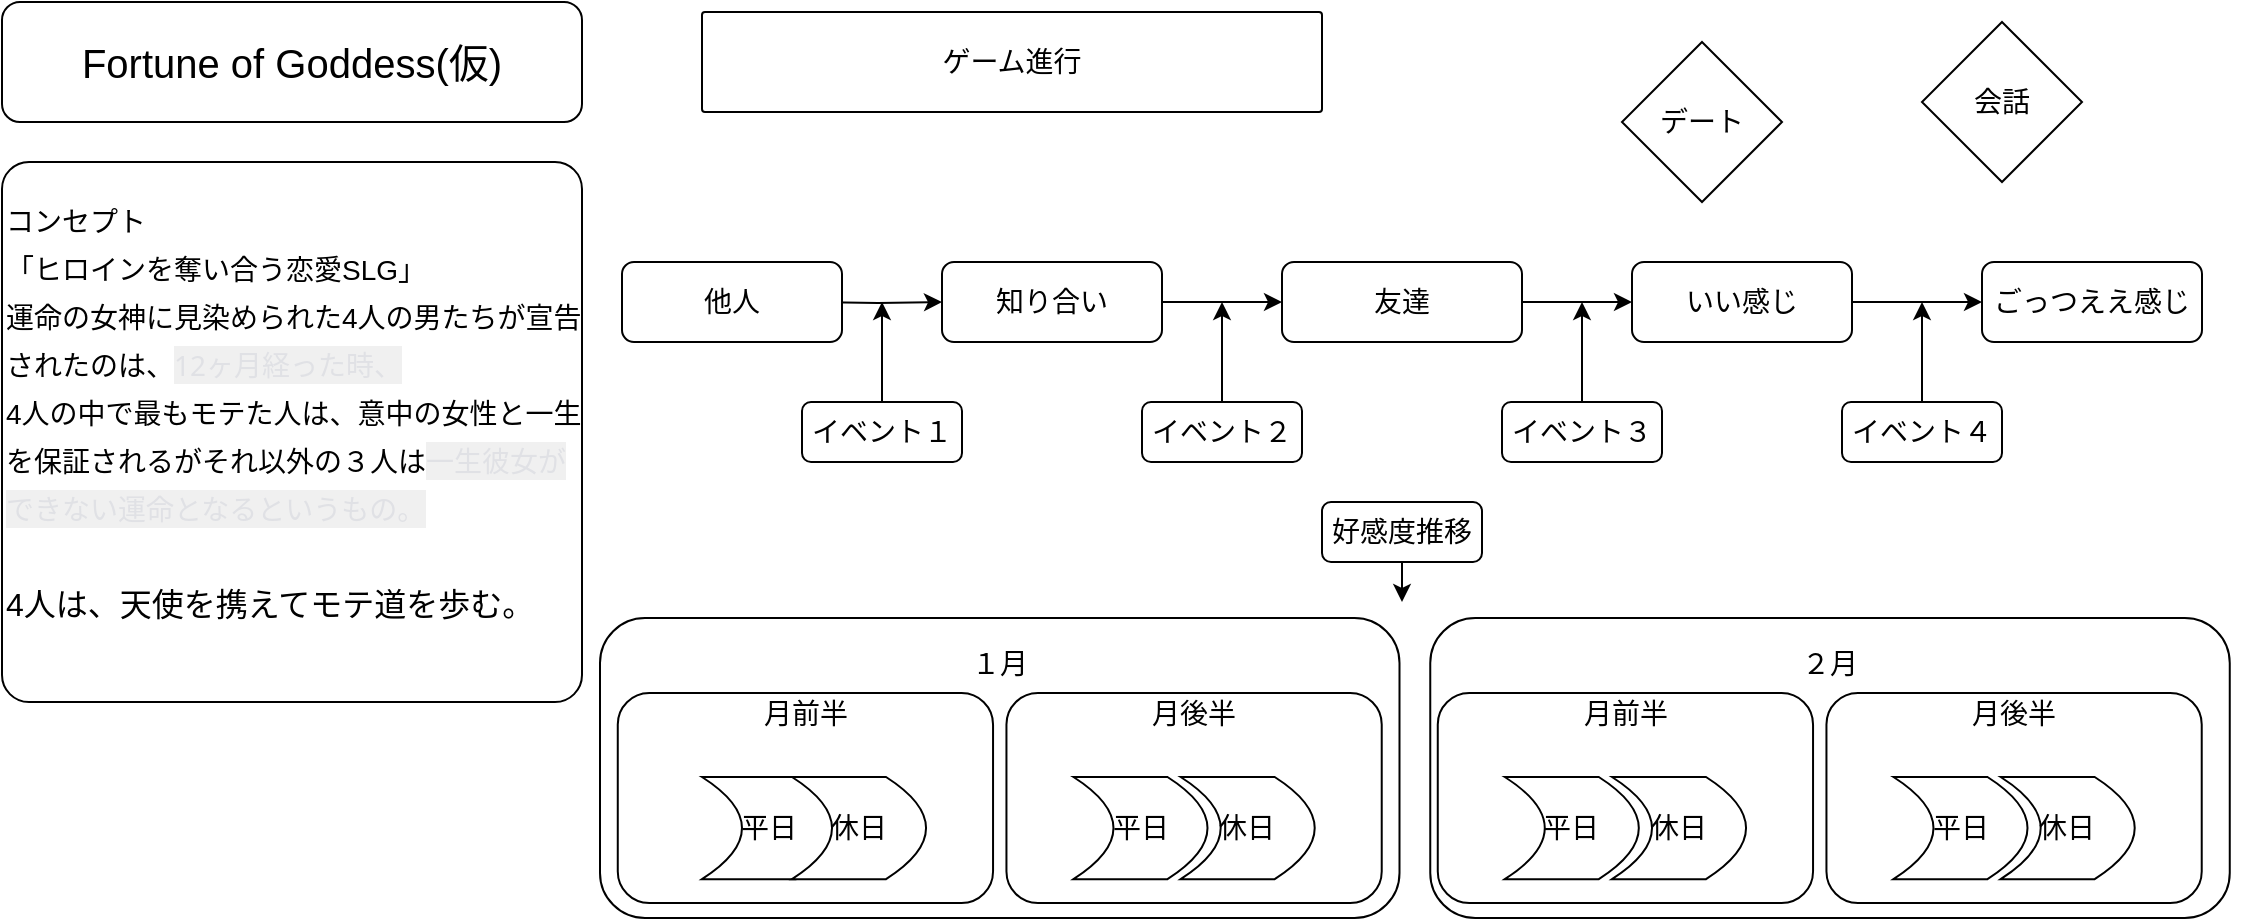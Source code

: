 <mxfile version="20.8.23" type="github" pages="8"><diagram name="ページ1" id="lX6WeXjpn3QFuQOX3uKb"><mxGraphModel dx="1304" dy="695" grid="1" gridSize="10" guides="1" tooltips="1" connect="1" arrows="1" fold="1" page="1" pageScale="1" pageWidth="1169" pageHeight="827" math="0" shadow="0"><root><mxCell id="0"/><mxCell id="1" parent="0"/><mxCell id="tcr9rjLz-gSJr2lgOBj9-1" value="&lt;font style=&quot;font-size: 20px;&quot;&gt;Fortune of Goddess(仮)&lt;/font&gt;" style="rounded=1;whiteSpace=wrap;html=1;" vertex="1" parent="1"><mxGeometry x="50" y="30" width="290" height="60" as="geometry"/></mxCell><mxCell id="tcr9rjLz-gSJr2lgOBj9-2" value="&lt;font style=&quot;font-size: 14px;&quot;&gt;コンセプト&lt;br&gt;「ヒロインを奪い合う恋愛SLG」&lt;br&gt;運命の女神に見染められた4人の男たちが宣告されたのは、&lt;span style=&quot;color: rgb(224, 225, 229); font-family: &amp;quot;gg sans&amp;quot;, &amp;quot;Hiragino Sans&amp;quot;, &amp;quot;ヒラギノ角ゴ  ProN W3&amp;quot;, &amp;quot;Hiragino Kaku Gothic ProN&amp;quot;, メイリオ, Meiryo, Osaka, &amp;quot;MS PGothic&amp;quot;, &amp;quot;Noto Sans&amp;quot;, &amp;quot;Helvetica Neue&amp;quot;, Helvetica, Arial, sans-serif; background-color: rgba(2, 2, 2, 0.06);&quot;&gt;12ヶ月経った時、&lt;/span&gt;&lt;br&gt;4人の中で最もモテた人は、意中の女性と一生を保証されるがそれ以外の３人は&lt;span style=&quot;color: rgb(224, 225, 229); font-family: &amp;quot;gg sans&amp;quot;, &amp;quot;Hiragino Sans&amp;quot;, &amp;quot;ヒラギノ角ゴ  ProN W3&amp;quot;, &amp;quot;Hiragino Kaku Gothic ProN&amp;quot;, メイリオ, Meiryo, Osaka, &amp;quot;MS PGothic&amp;quot;, &amp;quot;Noto Sans&amp;quot;, &amp;quot;Helvetica Neue&amp;quot;, Helvetica, Arial, sans-serif; background-color: rgba(2, 2, 2, 0.06);&quot;&gt;一生彼女ができない運命となる&lt;/span&gt;&lt;span style=&quot;color: rgb(224, 225, 229); font-family: &amp;quot;gg sans&amp;quot;, &amp;quot;Hiragino Sans&amp;quot;, &amp;quot;ヒラギノ角ゴ  ProN W3&amp;quot;, &amp;quot;Hiragino Kaku Gothic ProN&amp;quot;, メイリオ, Meiryo, Osaka, &amp;quot;MS PGothic&amp;quot;, &amp;quot;Noto Sans&amp;quot;, &amp;quot;Helvetica Neue&amp;quot;, Helvetica, Arial, sans-serif; background-color: rgba(2, 2, 2, 0.06);&quot;&gt;というもの。&lt;br&gt;&lt;/span&gt;&lt;/font&gt;&lt;span style=&quot;font-size: 16px;&quot;&gt;&lt;br&gt;4人は、天使を携えてモテ道を歩む。&lt;br&gt;&lt;br&gt;&lt;/span&gt;" style="rounded=1;whiteSpace=wrap;html=1;fontSize=20;align=left;arcSize=5;" vertex="1" parent="1"><mxGeometry x="50" y="110" width="290" height="270" as="geometry"/></mxCell><mxCell id="tcr9rjLz-gSJr2lgOBj9-3" value="ゲーム進行" style="rounded=1;whiteSpace=wrap;html=1;fontSize=14;arcSize=3;" vertex="1" parent="1"><mxGeometry x="400" y="35" width="310" height="50" as="geometry"/></mxCell><mxCell id="tcr9rjLz-gSJr2lgOBj9-5" style="edgeStyle=orthogonalEdgeStyle;rounded=0;orthogonalLoop=1;jettySize=auto;html=1;fontSize=14;entryX=0;entryY=0.5;entryDx=0;entryDy=0;" edge="1" parent="1" target="tcr9rjLz-gSJr2lgOBj9-6"><mxGeometry relative="1" as="geometry"><mxPoint x="530" y="180" as="targetPoint"/><mxPoint x="455" y="180" as="sourcePoint"/></mxGeometry></mxCell><mxCell id="tcr9rjLz-gSJr2lgOBj9-4" value="他人" style="rounded=1;whiteSpace=wrap;html=1;fontSize=14;" vertex="1" parent="1"><mxGeometry x="360" y="160" width="110" height="40" as="geometry"/></mxCell><mxCell id="tcr9rjLz-gSJr2lgOBj9-9" style="edgeStyle=orthogonalEdgeStyle;rounded=0;orthogonalLoop=1;jettySize=auto;html=1;entryX=0;entryY=0.5;entryDx=0;entryDy=0;fontSize=14;" edge="1" parent="1" source="tcr9rjLz-gSJr2lgOBj9-6" target="tcr9rjLz-gSJr2lgOBj9-8"><mxGeometry relative="1" as="geometry"/></mxCell><mxCell id="tcr9rjLz-gSJr2lgOBj9-6" value="知り合い" style="rounded=1;whiteSpace=wrap;html=1;fontSize=14;" vertex="1" parent="1"><mxGeometry x="520" y="160" width="110" height="40" as="geometry"/></mxCell><mxCell id="tcr9rjLz-gSJr2lgOBj9-11" style="edgeStyle=orthogonalEdgeStyle;rounded=0;orthogonalLoop=1;jettySize=auto;html=1;entryX=0;entryY=0.5;entryDx=0;entryDy=0;fontSize=14;" edge="1" parent="1" source="tcr9rjLz-gSJr2lgOBj9-8" target="tcr9rjLz-gSJr2lgOBj9-10"><mxGeometry relative="1" as="geometry"><mxPoint x="895" y="180" as="targetPoint"/></mxGeometry></mxCell><mxCell id="tcr9rjLz-gSJr2lgOBj9-8" value="友達" style="rounded=1;whiteSpace=wrap;html=1;fontSize=14;" vertex="1" parent="1"><mxGeometry x="690" y="160" width="120" height="40" as="geometry"/></mxCell><mxCell id="tcr9rjLz-gSJr2lgOBj9-39" style="edgeStyle=orthogonalEdgeStyle;rounded=0;orthogonalLoop=1;jettySize=auto;html=1;entryX=0;entryY=0.5;entryDx=0;entryDy=0;fontSize=14;" edge="1" parent="1" source="tcr9rjLz-gSJr2lgOBj9-10" target="tcr9rjLz-gSJr2lgOBj9-38"><mxGeometry relative="1" as="geometry"/></mxCell><mxCell id="tcr9rjLz-gSJr2lgOBj9-10" value="いい感じ" style="rounded=1;whiteSpace=wrap;html=1;fontSize=14;" vertex="1" parent="1"><mxGeometry x="865" y="160" width="110" height="40" as="geometry"/></mxCell><mxCell id="tcr9rjLz-gSJr2lgOBj9-12" value="デート" style="rhombus;whiteSpace=wrap;html=1;fontSize=14;" vertex="1" parent="1"><mxGeometry x="860" y="50" width="80" height="80" as="geometry"/></mxCell><mxCell id="tcr9rjLz-gSJr2lgOBj9-13" value="会話" style="rhombus;whiteSpace=wrap;html=1;fontSize=14;" vertex="1" parent="1"><mxGeometry x="1010" y="40" width="80" height="80" as="geometry"/></mxCell><mxCell id="tcr9rjLz-gSJr2lgOBj9-16" style="edgeStyle=orthogonalEdgeStyle;rounded=0;orthogonalLoop=1;jettySize=auto;html=1;fontSize=14;" edge="1" parent="1" source="tcr9rjLz-gSJr2lgOBj9-15"><mxGeometry relative="1" as="geometry"><mxPoint x="490" y="180" as="targetPoint"/></mxGeometry></mxCell><mxCell id="tcr9rjLz-gSJr2lgOBj9-15" value="イベント１" style="rounded=1;whiteSpace=wrap;html=1;fontSize=14;" vertex="1" parent="1"><mxGeometry x="450" y="230" width="80" height="30" as="geometry"/></mxCell><mxCell id="tcr9rjLz-gSJr2lgOBj9-18" style="edgeStyle=orthogonalEdgeStyle;rounded=0;orthogonalLoop=1;jettySize=auto;html=1;fontSize=14;" edge="1" parent="1" source="tcr9rjLz-gSJr2lgOBj9-17"><mxGeometry relative="1" as="geometry"><mxPoint x="660" y="180" as="targetPoint"/><Array as="points"><mxPoint x="660" y="180"/></Array></mxGeometry></mxCell><mxCell id="tcr9rjLz-gSJr2lgOBj9-17" value="イベント２" style="rounded=1;whiteSpace=wrap;html=1;fontSize=14;" vertex="1" parent="1"><mxGeometry x="620" y="230" width="80" height="30" as="geometry"/></mxCell><mxCell id="tcr9rjLz-gSJr2lgOBj9-20" style="edgeStyle=orthogonalEdgeStyle;rounded=0;orthogonalLoop=1;jettySize=auto;html=1;fontSize=14;" edge="1" parent="1" source="tcr9rjLz-gSJr2lgOBj9-19"><mxGeometry relative="1" as="geometry"><mxPoint x="840" y="180" as="targetPoint"/></mxGeometry></mxCell><mxCell id="tcr9rjLz-gSJr2lgOBj9-19" value="イベント３" style="rounded=1;whiteSpace=wrap;html=1;fontSize=14;" vertex="1" parent="1"><mxGeometry x="800" y="230" width="80" height="30" as="geometry"/></mxCell><mxCell id="tcr9rjLz-gSJr2lgOBj9-38" value="ごっつええ感じ" style="rounded=1;whiteSpace=wrap;html=1;fontSize=14;" vertex="1" parent="1"><mxGeometry x="1040" y="160" width="110" height="40" as="geometry"/></mxCell><mxCell id="tcr9rjLz-gSJr2lgOBj9-40" style="edgeStyle=orthogonalEdgeStyle;rounded=0;orthogonalLoop=1;jettySize=auto;html=1;fontSize=14;" edge="1" parent="1" source="tcr9rjLz-gSJr2lgOBj9-41"><mxGeometry relative="1" as="geometry"><mxPoint x="1010" y="180" as="targetPoint"/></mxGeometry></mxCell><mxCell id="tcr9rjLz-gSJr2lgOBj9-41" value="イベント４" style="rounded=1;whiteSpace=wrap;html=1;fontSize=14;" vertex="1" parent="1"><mxGeometry x="970" y="230" width="80" height="30" as="geometry"/></mxCell><mxCell id="tcr9rjLz-gSJr2lgOBj9-45" value="" style="group" vertex="1" connectable="0" parent="1"><mxGeometry x="349" y="338" width="410" height="150" as="geometry"/></mxCell><mxCell id="tcr9rjLz-gSJr2lgOBj9-43" value="&lt;p style=&quot;line-height: 140%;&quot;&gt;&lt;span style=&quot;background-color: initial;&quot;&gt;１月&lt;/span&gt;&lt;br&gt;&lt;/p&gt;" style="rounded=1;whiteSpace=wrap;html=1;fontSize=14;verticalAlign=top;spacingTop=-7;" vertex="1" parent="tcr9rjLz-gSJr2lgOBj9-45"><mxGeometry width="399.75" height="150" as="geometry"/></mxCell><mxCell id="tcr9rjLz-gSJr2lgOBj9-42" value="" style="group" vertex="1" connectable="0" parent="tcr9rjLz-gSJr2lgOBj9-45"><mxGeometry x="8.883" y="37.5" width="381.983" height="105" as="geometry"/></mxCell><mxCell id="tcr9rjLz-gSJr2lgOBj9-25" value="" style="group" vertex="1" connectable="0" parent="tcr9rjLz-gSJr2lgOBj9-42"><mxGeometry width="187.641" height="105.0" as="geometry"/></mxCell><mxCell id="tcr9rjLz-gSJr2lgOBj9-24" value="月前半&lt;br&gt;&lt;br&gt;&lt;br&gt;&lt;br&gt;&lt;br&gt;&lt;br&gt;" style="rounded=1;whiteSpace=wrap;html=1;fontSize=14;" vertex="1" parent="tcr9rjLz-gSJr2lgOBj9-25"><mxGeometry width="187.641" height="105.0" as="geometry"/></mxCell><mxCell id="tcr9rjLz-gSJr2lgOBj9-21" value="平日" style="shape=dataStorage;whiteSpace=wrap;html=1;fixedSize=1;fontSize=14;flipH=1;" vertex="1" parent="tcr9rjLz-gSJr2lgOBj9-25"><mxGeometry x="42.117" y="42.0" width="67.015" height="51.1" as="geometry"/></mxCell><mxCell id="tcr9rjLz-gSJr2lgOBj9-22" value="休日" style="shape=dataStorage;whiteSpace=wrap;html=1;fixedSize=1;fontSize=14;flipH=1;" vertex="1" parent="tcr9rjLz-gSJr2lgOBj9-25"><mxGeometry x="87.119" y="42.0" width="67.015" height="51.1" as="geometry"/></mxCell><mxCell id="tcr9rjLz-gSJr2lgOBj9-26" value="" style="group" vertex="1" connectable="0" parent="tcr9rjLz-gSJr2lgOBj9-42"><mxGeometry x="194.342" width="187.641" height="105.0" as="geometry"/></mxCell><mxCell id="tcr9rjLz-gSJr2lgOBj9-27" value="月後半&lt;br&gt;&lt;br&gt;&lt;br&gt;&lt;br&gt;&lt;br&gt;&lt;br&gt;" style="rounded=1;whiteSpace=wrap;html=1;fontSize=14;" vertex="1" parent="tcr9rjLz-gSJr2lgOBj9-26"><mxGeometry width="187.641" height="105.0" as="geometry"/></mxCell><mxCell id="tcr9rjLz-gSJr2lgOBj9-28" value="平日" style="shape=dataStorage;whiteSpace=wrap;html=1;fixedSize=1;fontSize=14;flipH=1;" vertex="1" parent="tcr9rjLz-gSJr2lgOBj9-26"><mxGeometry x="33.507" y="42.0" width="67.015" height="51.1" as="geometry"/></mxCell><mxCell id="tcr9rjLz-gSJr2lgOBj9-29" value="休日" style="shape=dataStorage;whiteSpace=wrap;html=1;fixedSize=1;fontSize=14;flipH=1;" vertex="1" parent="tcr9rjLz-gSJr2lgOBj9-26"><mxGeometry x="87.119" y="42.0" width="67.015" height="51.1" as="geometry"/></mxCell><mxCell id="tcr9rjLz-gSJr2lgOBj9-46" value="" style="group" vertex="1" connectable="0" parent="1"><mxGeometry x="759" y="338" width="410" height="150" as="geometry"/></mxCell><mxCell id="tcr9rjLz-gSJr2lgOBj9-47" value="&lt;p style=&quot;line-height: 140%;&quot;&gt;&lt;span style=&quot;background-color: initial;&quot;&gt;２月&lt;/span&gt;&lt;br&gt;&lt;/p&gt;" style="rounded=1;whiteSpace=wrap;html=1;fontSize=14;verticalAlign=top;spacingTop=-7;" vertex="1" parent="tcr9rjLz-gSJr2lgOBj9-46"><mxGeometry x="5.13" width="399.75" height="150" as="geometry"/></mxCell><mxCell id="tcr9rjLz-gSJr2lgOBj9-48" value="" style="group" vertex="1" connectable="0" parent="tcr9rjLz-gSJr2lgOBj9-46"><mxGeometry x="8.883" y="37.5" width="381.983" height="105" as="geometry"/></mxCell><mxCell id="tcr9rjLz-gSJr2lgOBj9-49" value="" style="group" vertex="1" connectable="0" parent="tcr9rjLz-gSJr2lgOBj9-48"><mxGeometry width="187.641" height="105.0" as="geometry"/></mxCell><mxCell id="tcr9rjLz-gSJr2lgOBj9-50" value="月前半&lt;br&gt;&lt;br&gt;&lt;br&gt;&lt;br&gt;&lt;br&gt;&lt;br&gt;" style="rounded=1;whiteSpace=wrap;html=1;fontSize=14;" vertex="1" parent="tcr9rjLz-gSJr2lgOBj9-49"><mxGeometry width="187.641" height="105.0" as="geometry"/></mxCell><mxCell id="tcr9rjLz-gSJr2lgOBj9-51" value="平日" style="shape=dataStorage;whiteSpace=wrap;html=1;fixedSize=1;fontSize=14;flipH=1;" vertex="1" parent="tcr9rjLz-gSJr2lgOBj9-49"><mxGeometry x="33.507" y="42.0" width="67.015" height="51.1" as="geometry"/></mxCell><mxCell id="tcr9rjLz-gSJr2lgOBj9-52" value="休日" style="shape=dataStorage;whiteSpace=wrap;html=1;fixedSize=1;fontSize=14;flipH=1;" vertex="1" parent="tcr9rjLz-gSJr2lgOBj9-49"><mxGeometry x="87.119" y="42.0" width="67.015" height="51.1" as="geometry"/></mxCell><mxCell id="tcr9rjLz-gSJr2lgOBj9-53" value="" style="group" vertex="1" connectable="0" parent="tcr9rjLz-gSJr2lgOBj9-48"><mxGeometry x="194.342" width="187.641" height="105.0" as="geometry"/></mxCell><mxCell id="tcr9rjLz-gSJr2lgOBj9-54" value="月後半&lt;br&gt;&lt;br&gt;&lt;br&gt;&lt;br&gt;&lt;br&gt;&lt;br&gt;" style="rounded=1;whiteSpace=wrap;html=1;fontSize=14;" vertex="1" parent="tcr9rjLz-gSJr2lgOBj9-53"><mxGeometry width="187.641" height="105.0" as="geometry"/></mxCell><mxCell id="tcr9rjLz-gSJr2lgOBj9-55" value="平日" style="shape=dataStorage;whiteSpace=wrap;html=1;fixedSize=1;fontSize=14;flipH=1;" vertex="1" parent="tcr9rjLz-gSJr2lgOBj9-53"><mxGeometry x="33.507" y="42.0" width="67.015" height="51.1" as="geometry"/></mxCell><mxCell id="tcr9rjLz-gSJr2lgOBj9-56" value="休日" style="shape=dataStorage;whiteSpace=wrap;html=1;fixedSize=1;fontSize=14;flipH=1;" vertex="1" parent="tcr9rjLz-gSJr2lgOBj9-53"><mxGeometry x="87.119" y="42.0" width="67.015" height="51.1" as="geometry"/></mxCell><mxCell id="tcr9rjLz-gSJr2lgOBj9-58" style="edgeStyle=orthogonalEdgeStyle;rounded=0;orthogonalLoop=1;jettySize=auto;html=1;fontSize=14;" edge="1" parent="1" source="tcr9rjLz-gSJr2lgOBj9-57"><mxGeometry relative="1" as="geometry"><mxPoint x="750" y="330" as="targetPoint"/></mxGeometry></mxCell><mxCell id="tcr9rjLz-gSJr2lgOBj9-57" value="好感度推移" style="rounded=1;whiteSpace=wrap;html=1;fontSize=14;" vertex="1" parent="1"><mxGeometry x="710" y="280" width="80" height="30" as="geometry"/></mxCell></root></mxGraphModel></diagram><diagram id="l2BnYvnLLE1KHtQM_H-J" name="ページ2"><mxGraphModel dx="1434" dy="764" grid="1" gridSize="10" guides="1" tooltips="1" connect="1" arrows="1" fold="1" page="1" pageScale="1" pageWidth="1169" pageHeight="827" math="0" shadow="0"><root><mxCell id="0"/><mxCell id="1" parent="0"/><mxCell id="TX3kQgCDUb_rfcSKieQY-1" value="&lt;font style=&quot;font-size: 19px;&quot;&gt;ゲームサイクル&lt;/font&gt;" style="rounded=1;whiteSpace=wrap;html=1;fontSize=14;arcSize=0;" vertex="1" parent="1"><mxGeometry x="40" y="40" width="230" height="70" as="geometry"/></mxCell><mxCell id="DZRGuZCQFflrMcyR0xeN-1" value="" style="group" vertex="1" connectable="0" parent="1"><mxGeometry x="80" y="190" width="490.0" height="240.0" as="geometry"/></mxCell><mxCell id="DZRGuZCQFflrMcyR0xeN-26" value="" style="group" vertex="1" connectable="0" parent="DZRGuZCQFflrMcyR0xeN-1"><mxGeometry x="-40" width="477.75" height="240.0" as="geometry"/></mxCell><mxCell id="DZRGuZCQFflrMcyR0xeN-2" value="&lt;p style=&quot;line-height: 140%;&quot;&gt;&lt;span style=&quot;background-color: initial;&quot;&gt;１月&lt;/span&gt;&lt;br&gt;&lt;/p&gt;" style="rounded=1;whiteSpace=wrap;html=1;fontSize=14;verticalAlign=top;spacingTop=-7;" vertex="1" parent="DZRGuZCQFflrMcyR0xeN-26"><mxGeometry width="477.75" height="240.0" as="geometry"/></mxCell><mxCell id="DZRGuZCQFflrMcyR0xeN-3" value="" style="group" vertex="1" connectable="0" parent="DZRGuZCQFflrMcyR0xeN-26"><mxGeometry x="10.617" y="60.0" width="456.517" height="168" as="geometry"/></mxCell><mxCell id="DZRGuZCQFflrMcyR0xeN-4" value="" style="group" vertex="1" connectable="0" parent="DZRGuZCQFflrMcyR0xeN-3"><mxGeometry width="224.254" height="168.0" as="geometry"/></mxCell><mxCell id="DZRGuZCQFflrMcyR0xeN-5" value="月前半&lt;br&gt;&lt;br&gt;&lt;br&gt;&lt;br&gt;&lt;br&gt;&lt;br&gt;" style="rounded=1;whiteSpace=wrap;html=1;fontSize=14;" vertex="1" parent="DZRGuZCQFflrMcyR0xeN-4"><mxGeometry width="224.254" height="168.0" as="geometry"/></mxCell><mxCell id="DZRGuZCQFflrMcyR0xeN-6" value="平日" style="shape=dataStorage;whiteSpace=wrap;html=1;fixedSize=1;fontSize=14;flipH=1;" vertex="1" parent="DZRGuZCQFflrMcyR0xeN-4"><mxGeometry x="40" y="67.2" width="90.43" height="81.76" as="geometry"/></mxCell><mxCell id="DZRGuZCQFflrMcyR0xeN-7" value="休日" style="shape=dataStorage;whiteSpace=wrap;html=1;fixedSize=1;fontSize=14;flipH=1;" vertex="1" parent="DZRGuZCQFflrMcyR0xeN-4"><mxGeometry x="104.12" y="67.2" width="85.88" height="81.76" as="geometry"/></mxCell><mxCell id="DZRGuZCQFflrMcyR0xeN-8" value="" style="group" vertex="1" connectable="0" parent="DZRGuZCQFflrMcyR0xeN-3"><mxGeometry x="232.263" width="224.254" height="168.0" as="geometry"/></mxCell><mxCell id="DZRGuZCQFflrMcyR0xeN-9" value="月後半&lt;br&gt;&lt;br&gt;&lt;br&gt;&lt;br&gt;&lt;br&gt;&lt;br&gt;" style="rounded=1;whiteSpace=wrap;html=1;fontSize=14;" vertex="1" parent="DZRGuZCQFflrMcyR0xeN-8"><mxGeometry width="224.254" height="168.0" as="geometry"/></mxCell><mxCell id="DZRGuZCQFflrMcyR0xeN-10" value="平日" style="shape=dataStorage;whiteSpace=wrap;html=1;fixedSize=1;fontSize=14;flipH=1;" vertex="1" parent="DZRGuZCQFflrMcyR0xeN-8"><mxGeometry x="30" y="67.2" width="90.14" height="81.76" as="geometry"/></mxCell><mxCell id="DZRGuZCQFflrMcyR0xeN-11" value="休日" style="shape=dataStorage;whiteSpace=wrap;html=1;fixedSize=1;fontSize=14;flipH=1;" vertex="1" parent="DZRGuZCQFflrMcyR0xeN-8"><mxGeometry x="104.12" y="67.2" width="85.88" height="81.76" as="geometry"/></mxCell><mxCell id="DZRGuZCQFflrMcyR0xeN-12" value="" style="group" vertex="1" connectable="0" parent="1"><mxGeometry x="600" y="190" width="490.0" height="240.0" as="geometry"/></mxCell><mxCell id="DZRGuZCQFflrMcyR0xeN-25" value="" style="group" vertex="1" connectable="0" parent="DZRGuZCQFflrMcyR0xeN-12"><mxGeometry x="50.001" width="477.75" height="240.0" as="geometry"/></mxCell><mxCell id="DZRGuZCQFflrMcyR0xeN-13" value="&lt;p style=&quot;line-height: 140%;&quot;&gt;&lt;span style=&quot;background-color: initial;&quot;&gt;２月&lt;/span&gt;&lt;br&gt;&lt;/p&gt;" style="rounded=1;whiteSpace=wrap;html=1;fontSize=14;verticalAlign=top;spacingTop=-7;" vertex="1" parent="DZRGuZCQFflrMcyR0xeN-25"><mxGeometry width="477.75" height="240.0" as="geometry"/></mxCell><mxCell id="DZRGuZCQFflrMcyR0xeN-14" value="" style="group" vertex="1" connectable="0" parent="DZRGuZCQFflrMcyR0xeN-25"><mxGeometry x="4.486" y="60.0" width="456.517" height="168" as="geometry"/></mxCell><mxCell id="DZRGuZCQFflrMcyR0xeN-15" value="" style="group" vertex="1" connectable="0" parent="DZRGuZCQFflrMcyR0xeN-14"><mxGeometry width="224.254" height="168.0" as="geometry"/></mxCell><mxCell id="DZRGuZCQFflrMcyR0xeN-16" value="月前半&lt;br&gt;&lt;br&gt;&lt;br&gt;&lt;br&gt;&lt;br&gt;&lt;br&gt;" style="rounded=1;whiteSpace=wrap;html=1;fontSize=14;" vertex="1" parent="DZRGuZCQFflrMcyR0xeN-15"><mxGeometry width="224.254" height="168.0" as="geometry"/></mxCell><mxCell id="DZRGuZCQFflrMcyR0xeN-17" value="平日" style="shape=dataStorage;whiteSpace=wrap;html=1;fixedSize=1;fontSize=14;flipH=1;" vertex="1" parent="DZRGuZCQFflrMcyR0xeN-15"><mxGeometry x="30" y="67.2" width="90.14" height="81.76" as="geometry"/></mxCell><mxCell id="DZRGuZCQFflrMcyR0xeN-18" value="休日" style="shape=dataStorage;whiteSpace=wrap;html=1;fixedSize=1;fontSize=14;flipH=1;" vertex="1" parent="DZRGuZCQFflrMcyR0xeN-15"><mxGeometry x="104.12" y="67.2" width="85.88" height="81.76" as="geometry"/></mxCell><mxCell id="DZRGuZCQFflrMcyR0xeN-19" value="" style="group" vertex="1" connectable="0" parent="DZRGuZCQFflrMcyR0xeN-14"><mxGeometry x="232.263" width="224.254" height="168.0" as="geometry"/></mxCell><mxCell id="DZRGuZCQFflrMcyR0xeN-20" value="月後半&lt;br&gt;&lt;br&gt;&lt;br&gt;&lt;br&gt;&lt;br&gt;&lt;br&gt;" style="rounded=1;whiteSpace=wrap;html=1;fontSize=14;" vertex="1" parent="DZRGuZCQFflrMcyR0xeN-19"><mxGeometry width="224.254" height="168.0" as="geometry"/></mxCell><mxCell id="DZRGuZCQFflrMcyR0xeN-21" value="平日" style="shape=dataStorage;whiteSpace=wrap;html=1;fixedSize=1;fontSize=14;flipH=1;" vertex="1" parent="DZRGuZCQFflrMcyR0xeN-19"><mxGeometry x="30" y="67.2" width="90.14" height="81.76" as="geometry"/></mxCell><mxCell id="DZRGuZCQFflrMcyR0xeN-22" value="休日" style="shape=dataStorage;whiteSpace=wrap;html=1;fixedSize=1;fontSize=14;flipH=1;" vertex="1" parent="DZRGuZCQFflrMcyR0xeN-19"><mxGeometry x="104.12" y="67.2" width="85.88" height="81.76" as="geometry"/></mxCell><mxCell id="DZRGuZCQFflrMcyR0xeN-24" value="キャラ進捗" style="rhombus;whiteSpace=wrap;html=1;fontSize=19;" vertex="1" parent="1"><mxGeometry x="525" y="50" width="120" height="120" as="geometry"/></mxCell><mxCell id="DZRGuZCQFflrMcyR0xeN-27" style="edgeStyle=orthogonalEdgeStyle;rounded=0;orthogonalLoop=1;jettySize=auto;html=1;entryX=0.5;entryY=1;entryDx=0;entryDy=0;fontSize=16;" edge="1" parent="1" source="DZRGuZCQFflrMcyR0xeN-2" target="DZRGuZCQFflrMcyR0xeN-24"><mxGeometry relative="1" as="geometry"/></mxCell><mxCell id="DZRGuZCQFflrMcyR0xeN-28" style="edgeStyle=orthogonalEdgeStyle;rounded=0;orthogonalLoop=1;jettySize=auto;html=1;entryX=0.5;entryY=1;entryDx=0;entryDy=0;fontSize=16;" edge="1" parent="1" source="DZRGuZCQFflrMcyR0xeN-13" target="DZRGuZCQFflrMcyR0xeN-24"><mxGeometry relative="1" as="geometry"/></mxCell><mxCell id="DZRGuZCQFflrMcyR0xeN-39" style="edgeStyle=orthogonalEdgeStyle;rounded=0;orthogonalLoop=1;jettySize=auto;html=1;strokeWidth=2;fontSize=16;fillColor=#dae8fc;strokeColor=#6c8ebf;" edge="1" parent="1" source="DZRGuZCQFflrMcyR0xeN-30"><mxGeometry relative="1" as="geometry"><mxPoint x="390" y="400" as="targetPoint"/><Array as="points"><mxPoint x="390" y="520"/></Array></mxGeometry></mxCell><mxCell id="DZRGuZCQFflrMcyR0xeN-43" style="edgeStyle=orthogonalEdgeStyle;rounded=0;orthogonalLoop=1;jettySize=auto;html=1;entryX=0.165;entryY=0.988;entryDx=0;entryDy=0;entryPerimeter=0;strokeWidth=2;fontSize=16;fillColor=#dae8fc;strokeColor=#6c8ebf;" edge="1" parent="1" source="DZRGuZCQFflrMcyR0xeN-30" target="DZRGuZCQFflrMcyR0xeN-21"><mxGeometry relative="1" as="geometry"/></mxCell><mxCell id="DZRGuZCQFflrMcyR0xeN-30" value="デート" style="rhombus;whiteSpace=wrap;html=1;fontSize=19;" vertex="1" parent="1"><mxGeometry x="1020.0" y="460" width="120" height="120" as="geometry"/></mxCell><mxCell id="DZRGuZCQFflrMcyR0xeN-44" style="edgeStyle=orthogonalEdgeStyle;rounded=0;orthogonalLoop=1;jettySize=auto;html=1;entryX=0;entryY=1;entryDx=0;entryDy=0;strokeWidth=2;fontSize=16;exitX=1;exitY=0.5;exitDx=0;exitDy=0;fillColor=#f8cecc;strokeColor=#b85450;" edge="1" parent="1" source="DZRGuZCQFflrMcyR0xeN-33" target="DZRGuZCQFflrMcyR0xeN-7"><mxGeometry relative="1" as="geometry"><Array as="points"><mxPoint x="155" y="615"/></Array></mxGeometry></mxCell><mxCell id="DZRGuZCQFflrMcyR0xeN-45" style="edgeStyle=orthogonalEdgeStyle;rounded=0;orthogonalLoop=1;jettySize=auto;html=1;strokeWidth=2;fontSize=16;entryX=0;entryY=1;entryDx=0;entryDy=0;fillColor=#f8cecc;strokeColor=#b85450;" edge="1" parent="1" source="DZRGuZCQFflrMcyR0xeN-33" target="DZRGuZCQFflrMcyR0xeN-18"><mxGeometry relative="1" as="geometry"><mxPoint x="310" y="520" as="targetPoint"/><Array as="points"><mxPoint x="155" y="530"/><mxPoint x="759" y="530"/></Array></mxGeometry></mxCell><mxCell id="DZRGuZCQFflrMcyR0xeN-33" value="会話" style="rhombus;whiteSpace=wrap;html=1;fontSize=19;" vertex="1" parent="1"><mxGeometry x="100.53" y="560" width="108.95" height="110" as="geometry"/></mxCell><mxCell id="DZRGuZCQFflrMcyR0xeN-36" style="edgeStyle=orthogonalEdgeStyle;rounded=0;orthogonalLoop=1;jettySize=auto;html=1;strokeWidth=2;fontSize=16;entryX=0.766;entryY=0.487;entryDx=0;entryDy=0;entryPerimeter=0;" edge="1" parent="1" source="DZRGuZCQFflrMcyR0xeN-34" target="DZRGuZCQFflrMcyR0xeN-10"><mxGeometry relative="1" as="geometry"><Array as="points"><mxPoint x="270" y="510"/><mxPoint x="270" y="358"/></Array></mxGeometry></mxCell><mxCell id="DZRGuZCQFflrMcyR0xeN-37" style="edgeStyle=orthogonalEdgeStyle;rounded=0;orthogonalLoop=1;jettySize=auto;html=1;strokeWidth=2;fontSize=16;" edge="1" parent="1" source="DZRGuZCQFflrMcyR0xeN-34" target="DZRGuZCQFflrMcyR0xeN-17"><mxGeometry relative="1" as="geometry"><Array as="points"><mxPoint x="620" y="510"/><mxPoint x="620" y="360"/></Array></mxGeometry></mxCell><mxCell id="DZRGuZCQFflrMcyR0xeN-38" style="edgeStyle=orthogonalEdgeStyle;rounded=0;orthogonalLoop=1;jettySize=auto;html=1;strokeWidth=2;fontSize=16;" edge="1" parent="1" source="DZRGuZCQFflrMcyR0xeN-34" target="DZRGuZCQFflrMcyR0xeN-21"><mxGeometry relative="1" as="geometry"><Array as="points"><mxPoint x="870" y="510"/><mxPoint x="870" y="358"/></Array></mxGeometry></mxCell><mxCell id="DZRGuZCQFflrMcyR0xeN-40" style="edgeStyle=orthogonalEdgeStyle;rounded=0;orthogonalLoop=1;jettySize=auto;html=1;entryX=0.808;entryY=0.475;entryDx=0;entryDy=0;entryPerimeter=0;strokeWidth=2;fontSize=16;" edge="1" parent="1" target="DZRGuZCQFflrMcyR0xeN-6"><mxGeometry relative="1" as="geometry"><mxPoint x="60" y="510" as="sourcePoint"/><Array as="points"><mxPoint x="70" y="510"/><mxPoint x="70" y="356"/></Array></mxGeometry></mxCell><mxCell id="DZRGuZCQFflrMcyR0xeN-34" value="時期イベント" style="rhombus;whiteSpace=wrap;html=1;fontSize=19;" vertex="1" parent="1"><mxGeometry x="10" y="450" width="120" height="120" as="geometry"/></mxCell></root></mxGraphModel></diagram><diagram id="QiJ5KbK-yowCpVq8Y6Nb" name="ページ3"><mxGraphModel dx="1434" dy="764" grid="1" gridSize="10" guides="1" tooltips="1" connect="1" arrows="1" fold="1" page="1" pageScale="1" pageWidth="1169" pageHeight="827" math="0" shadow="0"><root><mxCell id="0"/><mxCell id="1" parent="0"/><mxCell id="b9sbKY3yCw26Y8eq1k6q-1" value="&lt;font style=&quot;font-size: 17px;&quot;&gt;できること&lt;br&gt;&lt;/font&gt;" style="rounded=1;whiteSpace=wrap;html=1;fontSize=16;arcSize=6;" vertex="1" parent="1"><mxGeometry x="80" y="140" width="150" height="50" as="geometry"/></mxCell><mxCell id="9pNjmFhUKH8pxq4IkOyT-1" value="&lt;font style=&quot;font-size: 19px;&quot;&gt;ゲームサイクル&lt;/font&gt;" style="rounded=1;whiteSpace=wrap;html=1;fontSize=14;arcSize=0;" vertex="1" parent="1"><mxGeometry x="40" y="40" width="230" height="70" as="geometry"/></mxCell><mxCell id="9pNjmFhUKH8pxq4IkOyT-3" value="平日" style="rhombus;whiteSpace=wrap;html=1;fontSize=17;strokeColor=#FF0000;" vertex="1" parent="1"><mxGeometry x="400" y="35" width="80" height="80" as="geometry"/></mxCell><mxCell id="9pNjmFhUKH8pxq4IkOyT-4" value="休日" style="rhombus;whiteSpace=wrap;html=1;fontSize=17;strokeColor=#3333FF;" vertex="1" parent="1"><mxGeometry x="505" y="40" width="80" height="80" as="geometry"/></mxCell><mxCell id="9pNjmFhUKH8pxq4IkOyT-6" value="能力値上昇" style="shape=parallelogram;perimeter=parallelogramPerimeter;whiteSpace=wrap;html=1;fixedSize=1;fontSize=17;" vertex="1" parent="1"><mxGeometry x="540" y="350" width="120" height="60" as="geometry"/></mxCell><mxCell id="9pNjmFhUKH8pxq4IkOyT-7" value="妨害行動" style="shape=parallelogram;perimeter=parallelogramPerimeter;whiteSpace=wrap;html=1;fixedSize=1;fontSize=17;size=20;" vertex="1" parent="1"><mxGeometry x="550" y="250" width="120" height="60" as="geometry"/></mxCell><mxCell id="9pNjmFhUKH8pxq4IkOyT-19" style="edgeStyle=orthogonalEdgeStyle;rounded=0;orthogonalLoop=1;jettySize=auto;html=1;entryX=0;entryY=0.5;entryDx=0;entryDy=0;strokeWidth=2;fontSize=15;" edge="1" parent="1" source="9pNjmFhUKH8pxq4IkOyT-8" target="9pNjmFhUKH8pxq4IkOyT-10"><mxGeometry relative="1" as="geometry"><Array as="points"><mxPoint x="240" y="280"/><mxPoint x="240" y="380"/></Array></mxGeometry></mxCell><mxCell id="9pNjmFhUKH8pxq4IkOyT-21" style="edgeStyle=orthogonalEdgeStyle;rounded=0;orthogonalLoop=1;jettySize=auto;html=1;entryX=0;entryY=0.5;entryDx=0;entryDy=0;strokeWidth=2;fontSize=15;" edge="1" parent="1" source="9pNjmFhUKH8pxq4IkOyT-8" target="9pNjmFhUKH8pxq4IkOyT-9"><mxGeometry relative="1" as="geometry"><Array as="points"><mxPoint x="280" y="280"/><mxPoint x="280" y="280"/></Array></mxGeometry></mxCell><mxCell id="9pNjmFhUKH8pxq4IkOyT-8" value="買い物" style="shape=parallelogram;perimeter=parallelogramPerimeter;whiteSpace=wrap;html=1;fixedSize=1;fontSize=17;strokeColor=#3333FF;" vertex="1" parent="1"><mxGeometry x="90" y="250" width="120" height="60" as="geometry"/></mxCell><mxCell id="9pNjmFhUKH8pxq4IkOyT-9" value="服装" style="shape=parallelogram;perimeter=parallelogramPerimeter;whiteSpace=wrap;html=1;fixedSize=1;fontSize=17;" vertex="1" parent="1"><mxGeometry x="300" y="250" width="120" height="60" as="geometry"/></mxCell><mxCell id="9pNjmFhUKH8pxq4IkOyT-20" style="edgeStyle=orthogonalEdgeStyle;rounded=0;orthogonalLoop=1;jettySize=auto;html=1;entryX=0;entryY=0.5;entryDx=0;entryDy=0;strokeWidth=2;fontSize=15;" edge="1" parent="1" source="9pNjmFhUKH8pxq4IkOyT-10" target="9pNjmFhUKH8pxq4IkOyT-6"><mxGeometry relative="1" as="geometry"><Array as="points"><mxPoint x="535" y="380"/></Array></mxGeometry></mxCell><mxCell id="9pNjmFhUKH8pxq4IkOyT-29" style="edgeStyle=orthogonalEdgeStyle;rounded=0;orthogonalLoop=1;jettySize=auto;html=1;entryX=0;entryY=0.5;entryDx=0;entryDy=0;strokeWidth=2;fontSize=15;" edge="1" parent="1" source="9pNjmFhUKH8pxq4IkOyT-10" target="9pNjmFhUKH8pxq4IkOyT-7"><mxGeometry relative="1" as="geometry"><Array as="points"><mxPoint x="470" y="380"/><mxPoint x="470" y="280"/></Array></mxGeometry></mxCell><mxCell id="9pNjmFhUKH8pxq4IkOyT-10" value="アイテム" style="shape=parallelogram;perimeter=parallelogramPerimeter;whiteSpace=wrap;html=1;fixedSize=1;fontSize=17;" vertex="1" parent="1"><mxGeometry x="290" y="350" width="120" height="60" as="geometry"/></mxCell><mxCell id="9pNjmFhUKH8pxq4IkOyT-11" value="話題" style="shape=parallelogram;perimeter=parallelogramPerimeter;whiteSpace=wrap;html=1;fixedSize=1;fontSize=17;" vertex="1" parent="1"><mxGeometry x="550" y="590" width="120" height="60" as="geometry"/></mxCell><mxCell id="9pNjmFhUKH8pxq4IkOyT-12" value="&lt;font style=&quot;font-size: 13px;&quot;&gt;デートスポット&lt;/font&gt;" style="shape=parallelogram;perimeter=parallelogramPerimeter;whiteSpace=wrap;html=1;fixedSize=1;fontSize=17;" vertex="1" parent="1"><mxGeometry x="520" y="510" width="120" height="60" as="geometry"/></mxCell><mxCell id="9pNjmFhUKH8pxq4IkOyT-13" value="バイト" style="shape=parallelogram;perimeter=parallelogramPerimeter;whiteSpace=wrap;html=1;fixedSize=1;fontSize=17;" vertex="1" parent="1"><mxGeometry x="90" y="720" width="120" height="60" as="geometry"/></mxCell><mxCell id="9pNjmFhUKH8pxq4IkOyT-14" value="&lt;font style=&quot;font-size: 15px;&quot;&gt;ネットワーク&lt;/font&gt;" style="shape=parallelogram;perimeter=parallelogramPerimeter;whiteSpace=wrap;html=1;fixedSize=1;fontSize=17;" vertex="1" parent="1"><mxGeometry x="550" y="680" width="120" height="60" as="geometry"/></mxCell><mxCell id="9pNjmFhUKH8pxq4IkOyT-23" style="edgeStyle=orthogonalEdgeStyle;rounded=0;orthogonalLoop=1;jettySize=auto;html=1;strokeWidth=2;fontSize=15;" edge="1" parent="1" source="9pNjmFhUKH8pxq4IkOyT-15" target="9pNjmFhUKH8pxq4IkOyT-12"><mxGeometry relative="1" as="geometry"/></mxCell><mxCell id="9pNjmFhUKH8pxq4IkOyT-24" style="edgeStyle=orthogonalEdgeStyle;rounded=0;orthogonalLoop=1;jettySize=auto;html=1;entryX=0;entryY=0.5;entryDx=0;entryDy=0;strokeWidth=2;fontSize=15;" edge="1" parent="1" source="9pNjmFhUKH8pxq4IkOyT-15" target="9pNjmFhUKH8pxq4IkOyT-16"><mxGeometry relative="1" as="geometry"><Array as="points"><mxPoint x="320" y="540"/><mxPoint x="320" y="620"/></Array></mxGeometry></mxCell><mxCell id="9pNjmFhUKH8pxq4IkOyT-28" style="edgeStyle=orthogonalEdgeStyle;rounded=0;orthogonalLoop=1;jettySize=auto;html=1;entryX=0.425;entryY=0.983;entryDx=0;entryDy=0;entryPerimeter=0;strokeWidth=2;fontSize=15;" edge="1" parent="1" source="9pNjmFhUKH8pxq4IkOyT-15" target="9pNjmFhUKH8pxq4IkOyT-10"><mxGeometry relative="1" as="geometry"><Array as="points"><mxPoint x="250" y="540"/><mxPoint x="250" y="470"/><mxPoint x="341" y="470"/></Array></mxGeometry></mxCell><mxCell id="9pNjmFhUKH8pxq4IkOyT-15" value="散策" style="shape=parallelogram;perimeter=parallelogramPerimeter;whiteSpace=wrap;html=1;fixedSize=1;fontSize=17;strokeColor=#3333FF;" vertex="1" parent="1"><mxGeometry x="90" y="510" width="120" height="60" as="geometry"/></mxCell><mxCell id="9pNjmFhUKH8pxq4IkOyT-25" style="edgeStyle=orthogonalEdgeStyle;rounded=0;orthogonalLoop=1;jettySize=auto;html=1;entryX=0;entryY=0.5;entryDx=0;entryDy=0;strokeWidth=2;fontSize=15;" edge="1" parent="1" source="9pNjmFhUKH8pxq4IkOyT-16" target="9pNjmFhUKH8pxq4IkOyT-11"><mxGeometry relative="1" as="geometry"/></mxCell><mxCell id="9pNjmFhUKH8pxq4IkOyT-26" style="edgeStyle=orthogonalEdgeStyle;rounded=0;orthogonalLoop=1;jettySize=auto;html=1;entryX=0;entryY=0.5;entryDx=0;entryDy=0;strokeWidth=2;fontSize=15;" edge="1" parent="1" source="9pNjmFhUKH8pxq4IkOyT-16" target="9pNjmFhUKH8pxq4IkOyT-14"><mxGeometry relative="1" as="geometry"><Array as="points"><mxPoint x="440" y="710"/></Array></mxGeometry></mxCell><mxCell id="9pNjmFhUKH8pxq4IkOyT-16" value="趣味" style="shape=parallelogram;perimeter=parallelogramPerimeter;whiteSpace=wrap;html=1;fixedSize=1;fontSize=17;" vertex="1" parent="1"><mxGeometry x="380" y="590" width="120" height="60" as="geometry"/></mxCell><mxCell id="9pNjmFhUKH8pxq4IkOyT-18" value="部活" style="shape=parallelogram;perimeter=parallelogramPerimeter;whiteSpace=wrap;html=1;fixedSize=1;fontSize=17;" vertex="1" parent="1"><mxGeometry x="95" y="610" width="120" height="60" as="geometry"/></mxCell></root></mxGraphModel></diagram><diagram id="fX2fXXU2jEw47xXZvMat" name="ページ4"><mxGraphModel dx="1434" dy="707" grid="1" gridSize="10" guides="1" tooltips="1" connect="1" arrows="1" fold="1" page="1" pageScale="1" pageWidth="1169" pageHeight="827" math="0" shadow="0"><root><mxCell id="0"/><mxCell id="1" parent="0"/><mxCell id="cm-I9u1Sx3ErX-HyWsLn-20" value="" style="group" vertex="1" connectable="0" parent="1"><mxGeometry x="40" y="170" width="1110" height="80" as="geometry"/></mxCell><mxCell id="cm-I9u1Sx3ErX-HyWsLn-22" value="" style="group" vertex="1" connectable="0" parent="cm-I9u1Sx3ErX-HyWsLn-20"><mxGeometry x="-20" width="1130" height="80" as="geometry"/></mxCell><mxCell id="cm-I9u1Sx3ErX-HyWsLn-1" value="会話" style="rhombus;whiteSpace=wrap;html=1;strokeColor=#FFFFFF;fontSize=15;" vertex="1" parent="cm-I9u1Sx3ErX-HyWsLn-22"><mxGeometry x="240" width="80" height="80" as="geometry"/></mxCell><mxCell id="cm-I9u1Sx3ErX-HyWsLn-2" value="デート" style="rhombus;whiteSpace=wrap;html=1;strokeColor=#FFFFFF;fontSize=15;" vertex="1" parent="cm-I9u1Sx3ErX-HyWsLn-22"><mxGeometry x="940" width="80" height="80" as="geometry"/></mxCell><mxCell id="cm-I9u1Sx3ErX-HyWsLn-3" value="行事" style="rhombus;whiteSpace=wrap;html=1;strokeColor=#00FF00;fontSize=15;" vertex="1" parent="cm-I9u1Sx3ErX-HyWsLn-22"><mxGeometry width="80" height="80" as="geometry"/></mxCell><mxCell id="cm-I9u1Sx3ErX-HyWsLn-5" value="休日" style="shape=parallelogram;perimeter=parallelogramPerimeter;whiteSpace=wrap;html=1;fixedSize=1;strokeColor=#FF0000;fontSize=15;" vertex="1" parent="cm-I9u1Sx3ErX-HyWsLn-22"><mxGeometry x="340" y="10" width="120" height="60" as="geometry"/></mxCell><mxCell id="cm-I9u1Sx3ErX-HyWsLn-14" style="edgeStyle=orthogonalEdgeStyle;rounded=0;orthogonalLoop=1;jettySize=auto;html=1;strokeWidth=2;fontSize=15;" edge="1" parent="cm-I9u1Sx3ErX-HyWsLn-22" source="cm-I9u1Sx3ErX-HyWsLn-1" target="cm-I9u1Sx3ErX-HyWsLn-5"><mxGeometry relative="1" as="geometry"/></mxCell><mxCell id="cm-I9u1Sx3ErX-HyWsLn-13" style="edgeStyle=orthogonalEdgeStyle;rounded=0;orthogonalLoop=1;jettySize=auto;html=1;strokeWidth=2;fontSize=15;" edge="1" parent="cm-I9u1Sx3ErX-HyWsLn-22" source="cm-I9u1Sx3ErX-HyWsLn-6" target="cm-I9u1Sx3ErX-HyWsLn-1"><mxGeometry relative="1" as="geometry"/></mxCell><mxCell id="cm-I9u1Sx3ErX-HyWsLn-6" value="平日" style="shape=parallelogram;perimeter=parallelogramPerimeter;whiteSpace=wrap;html=1;fixedSize=1;strokeColor=#3333FF;fontSize=15;" vertex="1" parent="cm-I9u1Sx3ErX-HyWsLn-22"><mxGeometry x="100" y="10" width="120" height="60" as="geometry"/></mxCell><mxCell id="cm-I9u1Sx3ErX-HyWsLn-12" style="edgeStyle=orthogonalEdgeStyle;rounded=0;orthogonalLoop=1;jettySize=auto;html=1;entryX=0;entryY=0.5;entryDx=0;entryDy=0;strokeWidth=2;fontSize=15;" edge="1" parent="cm-I9u1Sx3ErX-HyWsLn-22" source="cm-I9u1Sx3ErX-HyWsLn-3" target="cm-I9u1Sx3ErX-HyWsLn-6"><mxGeometry relative="1" as="geometry"/></mxCell><mxCell id="cm-I9u1Sx3ErX-HyWsLn-7" value="進展" style="rhombus;whiteSpace=wrap;html=1;strokeColor=#FFFFFF;fontSize=15;" vertex="1" parent="cm-I9u1Sx3ErX-HyWsLn-22"><mxGeometry x="1050" width="80" height="80" as="geometry"/></mxCell><mxCell id="cm-I9u1Sx3ErX-HyWsLn-19" style="edgeStyle=orthogonalEdgeStyle;rounded=0;orthogonalLoop=1;jettySize=auto;html=1;strokeWidth=2;fontSize=15;" edge="1" parent="cm-I9u1Sx3ErX-HyWsLn-22" source="cm-I9u1Sx3ErX-HyWsLn-2" target="cm-I9u1Sx3ErX-HyWsLn-7"><mxGeometry relative="1" as="geometry"/></mxCell><mxCell id="cm-I9u1Sx3ErX-HyWsLn-9" value="行事" style="rhombus;whiteSpace=wrap;html=1;strokeColor=#00FF00;fontSize=15;" vertex="1" parent="cm-I9u1Sx3ErX-HyWsLn-22"><mxGeometry x="560" width="80" height="80" as="geometry"/></mxCell><mxCell id="cm-I9u1Sx3ErX-HyWsLn-15" style="edgeStyle=orthogonalEdgeStyle;rounded=0;orthogonalLoop=1;jettySize=auto;html=1;strokeWidth=2;fontSize=15;" edge="1" parent="cm-I9u1Sx3ErX-HyWsLn-22" source="cm-I9u1Sx3ErX-HyWsLn-5" target="cm-I9u1Sx3ErX-HyWsLn-9"><mxGeometry relative="1" as="geometry"/></mxCell><mxCell id="cm-I9u1Sx3ErX-HyWsLn-18" style="edgeStyle=orthogonalEdgeStyle;rounded=0;orthogonalLoop=1;jettySize=auto;html=1;strokeWidth=2;fontSize=15;" edge="1" parent="cm-I9u1Sx3ErX-HyWsLn-22" source="cm-I9u1Sx3ErX-HyWsLn-10" target="cm-I9u1Sx3ErX-HyWsLn-2"><mxGeometry relative="1" as="geometry"/></mxCell><mxCell id="cm-I9u1Sx3ErX-HyWsLn-10" value="休日" style="shape=parallelogram;perimeter=parallelogramPerimeter;whiteSpace=wrap;html=1;fixedSize=1;strokeColor=#FF0000;fontSize=15;" vertex="1" parent="cm-I9u1Sx3ErX-HyWsLn-22"><mxGeometry x="800" y="10" width="120" height="60" as="geometry"/></mxCell><mxCell id="cm-I9u1Sx3ErX-HyWsLn-17" style="edgeStyle=orthogonalEdgeStyle;rounded=0;orthogonalLoop=1;jettySize=auto;html=1;entryX=0;entryY=0.5;entryDx=0;entryDy=0;strokeWidth=2;fontSize=15;" edge="1" parent="cm-I9u1Sx3ErX-HyWsLn-22" source="cm-I9u1Sx3ErX-HyWsLn-11" target="cm-I9u1Sx3ErX-HyWsLn-10"><mxGeometry relative="1" as="geometry"/></mxCell><mxCell id="cm-I9u1Sx3ErX-HyWsLn-11" value="平日" style="shape=parallelogram;perimeter=parallelogramPerimeter;whiteSpace=wrap;html=1;fixedSize=1;strokeColor=#3333FF;fontSize=15;" vertex="1" parent="cm-I9u1Sx3ErX-HyWsLn-22"><mxGeometry x="660" y="10" width="120" height="60" as="geometry"/></mxCell><mxCell id="cm-I9u1Sx3ErX-HyWsLn-16" style="edgeStyle=orthogonalEdgeStyle;rounded=0;orthogonalLoop=1;jettySize=auto;html=1;strokeWidth=2;fontSize=15;" edge="1" parent="cm-I9u1Sx3ErX-HyWsLn-22" source="cm-I9u1Sx3ErX-HyWsLn-9" target="cm-I9u1Sx3ErX-HyWsLn-11"><mxGeometry relative="1" as="geometry"/></mxCell><mxCell id="cm-I9u1Sx3ErX-HyWsLn-21" value="&lt;font style=&quot;font-size: 17px;&quot;&gt;1ヶ月の流れ&lt;/font&gt;" style="rounded=1;whiteSpace=wrap;html=1;strokeColor=#FFFFFF;fontSize=15;arcSize=0;" vertex="1" parent="1"><mxGeometry x="40" y="40" width="270" height="40" as="geometry"/></mxCell><mxCell id="cm-I9u1Sx3ErX-HyWsLn-23" value="前半" style="rounded=1;whiteSpace=wrap;html=1;strokeColor=#FFFFFF;fontSize=17;arcSize=0;" vertex="1" parent="1"><mxGeometry x="200" y="120" width="120" height="30" as="geometry"/></mxCell><mxCell id="cm-I9u1Sx3ErX-HyWsLn-24" value="後半" style="rounded=1;whiteSpace=wrap;html=1;strokeColor=#FFFFFF;fontSize=17;arcSize=0;" vertex="1" parent="1"><mxGeometry x="790" y="120" width="120" height="30" as="geometry"/></mxCell><mxCell id="cm-I9u1Sx3ErX-HyWsLn-27" value="平日" style="shape=parallelogram;perimeter=parallelogramPerimeter;whiteSpace=wrap;html=1;fixedSize=1;strokeColor=#3333FF;fontSize=15;" vertex="1" parent="1"><mxGeometry x="10" y="320" width="120" height="60" as="geometry"/></mxCell><mxCell id="cm-I9u1Sx3ErX-HyWsLn-28" value="休日" style="shape=parallelogram;perimeter=parallelogramPerimeter;whiteSpace=wrap;html=1;fixedSize=1;strokeColor=#FF0000;fontSize=15;" vertex="1" parent="1"><mxGeometry x="580" y="320" width="120" height="60" as="geometry"/></mxCell><mxCell id="cm-I9u1Sx3ErX-HyWsLn-29" value="" style="html=1;rounded=0;strokeWidth=2;fontSize=17;endArrow=none;endFill=0;" edge="1" parent="1"><mxGeometry width="100" relative="1" as="geometry"><mxPoint x="560" y="40" as="sourcePoint"/><mxPoint x="560" y="820" as="targetPoint"/></mxGeometry></mxCell><object label="行動一覧" ああ="あああ" id="cm-I9u1Sx3ErX-HyWsLn-30"><mxCell style="swimlane;fontStyle=0;childLayout=stackLayout;horizontal=1;startSize=30;horizontalStack=0;resizeParent=1;resizeParentMax=0;resizeLast=0;collapsible=1;marginBottom=0;whiteSpace=wrap;html=1;strokeColor=#FFFFFF;fontSize=17;" vertex="1" parent="1"><mxGeometry x="20" y="414" width="170" height="180" as="geometry"><mxRectangle x="20" y="414" width="100" height="30" as="alternateBounds"/></mxGeometry></mxCell></object><mxCell id="cm-I9u1Sx3ErX-HyWsLn-31" value="能力値上昇" style="text;strokeColor=none;fillColor=none;align=left;verticalAlign=middle;spacingLeft=4;spacingRight=4;overflow=hidden;points=[[0,0.5],[1,0.5]];portConstraint=eastwest;rotatable=0;whiteSpace=wrap;html=1;fontSize=17;" vertex="1" parent="cm-I9u1Sx3ErX-HyWsLn-30"><mxGeometry y="30" width="170" height="30" as="geometry"/></mxCell><mxCell id="cm-I9u1Sx3ErX-HyWsLn-32" value="バイト" style="text;strokeColor=none;fillColor=none;align=left;verticalAlign=middle;spacingLeft=4;spacingRight=4;overflow=hidden;points=[[0,0.5],[1,0.5]];portConstraint=eastwest;rotatable=0;whiteSpace=wrap;html=1;fontSize=17;" vertex="1" parent="cm-I9u1Sx3ErX-HyWsLn-30"><mxGeometry y="60" width="170" height="30" as="geometry"/></mxCell><mxCell id="cm-I9u1Sx3ErX-HyWsLn-54" value="部活" style="text;strokeColor=none;fillColor=none;align=left;verticalAlign=middle;spacingLeft=4;spacingRight=4;overflow=hidden;points=[[0,0.5],[1,0.5]];portConstraint=eastwest;rotatable=0;whiteSpace=wrap;html=1;fontSize=17;" vertex="1" parent="cm-I9u1Sx3ErX-HyWsLn-30"><mxGeometry y="90" width="170" height="30" as="geometry"/></mxCell><mxCell id="cm-I9u1Sx3ErX-HyWsLn-33" value="アイテムの使用" style="text;strokeColor=none;fillColor=none;align=left;verticalAlign=middle;spacingLeft=4;spacingRight=4;overflow=hidden;points=[[0,0.5],[1,0.5]];portConstraint=eastwest;rotatable=0;whiteSpace=wrap;html=1;fontSize=17;" vertex="1" parent="cm-I9u1Sx3ErX-HyWsLn-30"><mxGeometry y="120" width="170" height="30" as="geometry"/></mxCell><mxCell id="cm-I9u1Sx3ErX-HyWsLn-34" value="&lt;font color=&quot;#a9c4eb&quot;&gt;＊好感度を聞く&lt;/font&gt;" style="text;align=left;verticalAlign=middle;spacingLeft=4;spacingRight=4;overflow=hidden;points=[[0,0.5],[1,0.5]];portConstraint=eastwest;rotatable=0;whiteSpace=wrap;html=1;fontSize=17;" vertex="1" parent="cm-I9u1Sx3ErX-HyWsLn-30"><mxGeometry y="150" width="170" height="30" as="geometry"/></mxCell><mxCell id="cm-I9u1Sx3ErX-HyWsLn-35" value="”＊”は、行動消費しない" style="text;html=1;align=center;verticalAlign=middle;resizable=0;points=[];autosize=1;strokeColor=none;fillColor=none;fontSize=17;fontColor=#A9C4EB;" vertex="1" parent="1"><mxGeometry x="260" y="335" width="200" height="30" as="geometry"/></mxCell><object label="能力値" ああ="あああ" id="cm-I9u1Sx3ErX-HyWsLn-37"><mxCell style="swimlane;fontStyle=0;childLayout=stackLayout;horizontal=1;startSize=30;horizontalStack=0;resizeParent=1;resizeParentMax=0;resizeLast=0;collapsible=1;marginBottom=0;whiteSpace=wrap;html=1;strokeColor=#FFFFFF;fontSize=17;" vertex="1" parent="1"><mxGeometry x="345" y="390" width="150" height="210" as="geometry"><mxRectangle x="20" y="414" width="100" height="30" as="alternateBounds"/></mxGeometry></mxCell></object><mxCell id="cm-I9u1Sx3ErX-HyWsLn-38" value="文系" style="text;strokeColor=none;fillColor=none;align=left;verticalAlign=middle;spacingLeft=4;spacingRight=4;overflow=hidden;points=[[0,0.5],[1,0.5]];portConstraint=eastwest;rotatable=0;whiteSpace=wrap;html=1;fontSize=17;" vertex="1" parent="cm-I9u1Sx3ErX-HyWsLn-37"><mxGeometry y="30" width="150" height="30" as="geometry"/></mxCell><mxCell id="cm-I9u1Sx3ErX-HyWsLn-39" value="理系" style="text;strokeColor=none;fillColor=none;align=left;verticalAlign=middle;spacingLeft=4;spacingRight=4;overflow=hidden;points=[[0,0.5],[1,0.5]];portConstraint=eastwest;rotatable=0;whiteSpace=wrap;html=1;fontSize=17;" vertex="1" parent="cm-I9u1Sx3ErX-HyWsLn-37"><mxGeometry y="60" width="150" height="30" as="geometry"/></mxCell><mxCell id="cm-I9u1Sx3ErX-HyWsLn-40" value="運動" style="text;strokeColor=none;fillColor=none;align=left;verticalAlign=middle;spacingLeft=4;spacingRight=4;overflow=hidden;points=[[0,0.5],[1,0.5]];portConstraint=eastwest;rotatable=0;whiteSpace=wrap;html=1;fontSize=17;" vertex="1" parent="cm-I9u1Sx3ErX-HyWsLn-37"><mxGeometry y="90" width="150" height="30" as="geometry"/></mxCell><mxCell id="cm-I9u1Sx3ErX-HyWsLn-41" value="&lt;font color=&quot;#ffffff&quot;&gt;芸術&lt;/font&gt;" style="text;align=left;verticalAlign=middle;spacingLeft=4;spacingRight=4;overflow=hidden;points=[[0,0.5],[1,0.5]];portConstraint=eastwest;rotatable=0;whiteSpace=wrap;html=1;fontSize=17;" vertex="1" parent="cm-I9u1Sx3ErX-HyWsLn-37"><mxGeometry y="120" width="150" height="30" as="geometry"/></mxCell><mxCell id="cm-I9u1Sx3ErX-HyWsLn-43" value="&lt;font color=&quot;#ffffff&quot;&gt;容姿&lt;/font&gt;" style="text;align=left;verticalAlign=middle;spacingLeft=4;spacingRight=4;overflow=hidden;points=[[0,0.5],[1,0.5]];portConstraint=eastwest;rotatable=0;whiteSpace=wrap;html=1;fontSize=17;" vertex="1" parent="cm-I9u1Sx3ErX-HyWsLn-37"><mxGeometry y="150" width="150" height="30" as="geometry"/></mxCell><mxCell id="cm-I9u1Sx3ErX-HyWsLn-44" value="&lt;font color=&quot;#ff3333&quot;&gt;ストレス（体力）&lt;/font&gt;" style="text;align=left;verticalAlign=middle;spacingLeft=4;spacingRight=4;overflow=hidden;points=[[0,0.5],[1,0.5]];portConstraint=eastwest;rotatable=0;whiteSpace=wrap;html=1;fontSize=17;" vertex="1" parent="cm-I9u1Sx3ErX-HyWsLn-37"><mxGeometry y="180" width="150" height="30" as="geometry"/></mxCell><mxCell id="cm-I9u1Sx3ErX-HyWsLn-42" style="edgeStyle=orthogonalEdgeStyle;rounded=0;orthogonalLoop=1;jettySize=auto;html=1;entryX=0.006;entryY=0.1;entryDx=0;entryDy=0;entryPerimeter=0;strokeWidth=2;fontSize=17;fontColor=#A9C4EB;endArrow=classic;endFill=1;" edge="1" parent="1" source="cm-I9u1Sx3ErX-HyWsLn-31" target="cm-I9u1Sx3ErX-HyWsLn-37"><mxGeometry relative="1" as="geometry"><Array as="points"><mxPoint x="300" y="459"/><mxPoint x="300" y="411"/></Array></mxGeometry></mxCell><mxCell id="cm-I9u1Sx3ErX-HyWsLn-46" value="&lt;font style=&quot;font-size: 14px;&quot;&gt;”休日”&lt;/font&gt;&lt;font style=&quot;font-size: 14px;&quot;&gt;&lt;font color=&quot;#ffffff&quot;&gt;で応募可能&lt;/font&gt;&lt;br&gt;&lt;font color=&quot;#ffffff&quot;&gt;バイト先の変更は不可&lt;/font&gt;&lt;br&gt;&quot;休日&quot;&lt;/font&gt;&lt;font style=&quot;font-size: 14px;&quot; color=&quot;#ffffff&quot;&gt;よりも金額が高い&lt;/font&gt;" style="rounded=0;whiteSpace=wrap;html=1;strokeColor=#FFFFFF;fontSize=17;fontColor=#FF3333;" vertex="1" parent="1"><mxGeometry x="345" y="610" width="160" height="90" as="geometry"/></mxCell><mxCell id="cm-I9u1Sx3ErX-HyWsLn-45" style="edgeStyle=orthogonalEdgeStyle;rounded=0;orthogonalLoop=1;jettySize=auto;html=1;strokeWidth=2;fontSize=17;fontColor=#FF3333;endArrow=classic;endFill=1;entryX=-0.012;entryY=0.173;entryDx=0;entryDy=0;entryPerimeter=0;" edge="1" parent="1" source="cm-I9u1Sx3ErX-HyWsLn-32" target="cm-I9u1Sx3ErX-HyWsLn-46"><mxGeometry relative="1" as="geometry"><mxPoint x="230" y="640" as="targetPoint"/><Array as="points"><mxPoint x="300" y="489"/><mxPoint x="300" y="626"/></Array></mxGeometry></mxCell><mxCell id="cm-I9u1Sx3ErX-HyWsLn-48" value="&lt;font style=&quot;font-size: 14px;&quot; color=&quot;#ffffff&quot;&gt;能力値が上がったり&lt;br&gt;妨害できたりする&lt;/font&gt;" style="rounded=0;whiteSpace=wrap;html=1;strokeColor=#FFFFFF;fontSize=17;fontColor=#FF3333;" vertex="1" parent="1"><mxGeometry x="345" y="710" width="160" height="90" as="geometry"/></mxCell><mxCell id="cm-I9u1Sx3ErX-HyWsLn-47" style="edgeStyle=orthogonalEdgeStyle;rounded=0;orthogonalLoop=1;jettySize=auto;html=1;strokeWidth=2;fontSize=14;fontColor=#FF3333;endArrow=classic;endFill=1;entryX=0;entryY=0.25;entryDx=0;entryDy=0;" edge="1" parent="1" source="cm-I9u1Sx3ErX-HyWsLn-33" target="cm-I9u1Sx3ErX-HyWsLn-48"><mxGeometry relative="1" as="geometry"><mxPoint x="290" y="750" as="targetPoint"/><Array as="points"><mxPoint x="290" y="550"/><mxPoint x="290" y="733"/></Array></mxGeometry></mxCell><object label="行動一覧" ああ="あああ" id="cm-I9u1Sx3ErX-HyWsLn-49"><mxCell style="swimlane;fontStyle=0;childLayout=stackLayout;horizontal=1;startSize=30;horizontalStack=0;resizeParent=1;resizeParentMax=0;resizeLast=0;collapsible=1;marginBottom=0;whiteSpace=wrap;html=1;strokeColor=#FFFFFF;fontSize=17;" vertex="1" parent="1"><mxGeometry x="585" y="400" width="170" height="300" as="geometry"><mxRectangle x="20" y="414" width="100" height="30" as="alternateBounds"/></mxGeometry></mxCell></object><mxCell id="cm-I9u1Sx3ErX-HyWsLn-50" value="能力値上昇" style="text;strokeColor=none;fillColor=none;align=left;verticalAlign=middle;spacingLeft=4;spacingRight=4;overflow=hidden;points=[[0,0.5],[1,0.5]];portConstraint=eastwest;rotatable=0;whiteSpace=wrap;html=1;fontSize=17;" vertex="1" parent="cm-I9u1Sx3ErX-HyWsLn-49"><mxGeometry y="30" width="170" height="30" as="geometry"/></mxCell><mxCell id="cm-I9u1Sx3ErX-HyWsLn-51" value="バイト" style="text;strokeColor=none;fillColor=none;align=left;verticalAlign=middle;spacingLeft=4;spacingRight=4;overflow=hidden;points=[[0,0.5],[1,0.5]];portConstraint=eastwest;rotatable=0;whiteSpace=wrap;html=1;fontSize=17;" vertex="1" parent="cm-I9u1Sx3ErX-HyWsLn-49"><mxGeometry y="60" width="170" height="30" as="geometry"/></mxCell><mxCell id="cm-I9u1Sx3ErX-HyWsLn-57" value="部活" style="text;strokeColor=none;fillColor=none;align=left;verticalAlign=middle;spacingLeft=4;spacingRight=4;overflow=hidden;points=[[0,0.5],[1,0.5]];portConstraint=eastwest;rotatable=0;whiteSpace=wrap;html=1;fontSize=17;" vertex="1" parent="cm-I9u1Sx3ErX-HyWsLn-49"><mxGeometry y="90" width="170" height="30" as="geometry"/></mxCell><mxCell id="cm-I9u1Sx3ErX-HyWsLn-59" value="散策" style="text;strokeColor=none;fillColor=none;align=left;verticalAlign=middle;spacingLeft=4;spacingRight=4;overflow=hidden;points=[[0,0.5],[1,0.5]];portConstraint=eastwest;rotatable=0;whiteSpace=wrap;html=1;fontSize=17;" vertex="1" parent="cm-I9u1Sx3ErX-HyWsLn-49"><mxGeometry y="120" width="170" height="30" as="geometry"/></mxCell><mxCell id="cm-I9u1Sx3ErX-HyWsLn-61" value="趣味" style="text;strokeColor=none;fillColor=none;align=left;verticalAlign=middle;spacingLeft=4;spacingRight=4;overflow=hidden;points=[[0,0.5],[1,0.5]];portConstraint=eastwest;rotatable=0;whiteSpace=wrap;html=1;fontSize=17;" vertex="1" parent="cm-I9u1Sx3ErX-HyWsLn-49"><mxGeometry y="150" width="170" height="30" as="geometry"/></mxCell><mxCell id="cm-I9u1Sx3ErX-HyWsLn-60" value="SNS" style="text;strokeColor=none;fillColor=none;align=left;verticalAlign=middle;spacingLeft=4;spacingRight=4;overflow=hidden;points=[[0,0.5],[1,0.5]];portConstraint=eastwest;rotatable=0;whiteSpace=wrap;html=1;fontSize=17;" vertex="1" parent="cm-I9u1Sx3ErX-HyWsLn-49"><mxGeometry y="180" width="170" height="30" as="geometry"/></mxCell><mxCell id="cm-I9u1Sx3ErX-HyWsLn-52" value="アイテムの使用" style="text;strokeColor=none;fillColor=none;align=left;verticalAlign=middle;spacingLeft=4;spacingRight=4;overflow=hidden;points=[[0,0.5],[1,0.5]];portConstraint=eastwest;rotatable=0;whiteSpace=wrap;html=1;fontSize=17;" vertex="1" parent="cm-I9u1Sx3ErX-HyWsLn-49"><mxGeometry y="210" width="170" height="30" as="geometry"/></mxCell><mxCell id="cm-I9u1Sx3ErX-HyWsLn-53" value="&lt;font color=&quot;#a9c4eb&quot;&gt;＊好感度を聞く&lt;/font&gt;" style="text;align=left;verticalAlign=middle;spacingLeft=4;spacingRight=4;overflow=hidden;points=[[0,0.5],[1,0.5]];portConstraint=eastwest;rotatable=0;whiteSpace=wrap;html=1;fontSize=17;" vertex="1" parent="cm-I9u1Sx3ErX-HyWsLn-49"><mxGeometry y="240" width="170" height="30" as="geometry"/></mxCell><mxCell id="cm-I9u1Sx3ErX-HyWsLn-58" value="&lt;font color=&quot;#a9c4eb&quot;&gt;＊買い物&lt;/font&gt;" style="text;align=left;verticalAlign=middle;spacingLeft=4;spacingRight=4;overflow=hidden;points=[[0,0.5],[1,0.5]];portConstraint=eastwest;rotatable=0;whiteSpace=wrap;html=1;fontSize=17;" vertex="1" parent="cm-I9u1Sx3ErX-HyWsLn-49"><mxGeometry y="270" width="170" height="30" as="geometry"/></mxCell><mxCell id="cm-I9u1Sx3ErX-HyWsLn-56" value="&lt;font color=&quot;#ffffff&quot;&gt;&lt;span style=&quot;font-size: 14px;&quot;&gt;部活動に所属することができる。変更はできない。&lt;br&gt;&lt;/span&gt;&lt;/font&gt;&lt;br&gt;&lt;font style=&quot;font-size: 15px;&quot; color=&quot;#ffffff&quot;&gt;部活ごとに特定の能力値が上がり、特定のヒロインとの友好度が上がる。&lt;/font&gt;" style="rounded=0;whiteSpace=wrap;html=1;strokeColor=#FFFFFF;fontSize=17;fontColor=#FF3333;" vertex="1" parent="1"><mxGeometry x="20" y="630" width="190" height="160" as="geometry"/></mxCell><mxCell id="cm-I9u1Sx3ErX-HyWsLn-55" style="edgeStyle=orthogonalEdgeStyle;rounded=0;orthogonalLoop=1;jettySize=auto;html=1;strokeWidth=2;fontSize=14;fontColor=#FFFFFF;endArrow=classic;endFill=1;entryX=0.995;entryY=0.569;entryDx=0;entryDy=0;entryPerimeter=0;" edge="1" parent="1" source="cm-I9u1Sx3ErX-HyWsLn-54" target="cm-I9u1Sx3ErX-HyWsLn-56"><mxGeometry relative="1" as="geometry"><mxPoint x="240" y="720" as="targetPoint"/></mxGeometry></mxCell><object label="買い物" ああ="あああ" id="cm-I9u1Sx3ErX-HyWsLn-62"><mxCell style="swimlane;fontStyle=0;childLayout=stackLayout;horizontal=1;startSize=30;horizontalStack=0;resizeParent=1;resizeParentMax=0;resizeLast=0;collapsible=1;marginBottom=0;whiteSpace=wrap;html=1;strokeColor=#FFFFFF;fontSize=17;" vertex="1" parent="1"><mxGeometry x="990" y="670" width="150" height="120" as="geometry"><mxRectangle x="20" y="414" width="100" height="30" as="alternateBounds"/></mxGeometry></mxCell></object><mxCell id="cm-I9u1Sx3ErX-HyWsLn-63" value="消耗品屋さん" style="text;strokeColor=none;fillColor=none;align=left;verticalAlign=middle;spacingLeft=4;spacingRight=4;overflow=hidden;points=[[0,0.5],[1,0.5]];portConstraint=eastwest;rotatable=0;whiteSpace=wrap;html=1;fontSize=17;" vertex="1" parent="cm-I9u1Sx3ErX-HyWsLn-62"><mxGeometry y="30" width="150" height="30" as="geometry"/></mxCell><mxCell id="cm-I9u1Sx3ErX-HyWsLn-64" value="服屋" style="text;strokeColor=none;fillColor=none;align=left;verticalAlign=middle;spacingLeft=4;spacingRight=4;overflow=hidden;points=[[0,0.5],[1,0.5]];portConstraint=eastwest;rotatable=0;whiteSpace=wrap;html=1;fontSize=17;" vertex="1" parent="cm-I9u1Sx3ErX-HyWsLn-62"><mxGeometry y="60" width="150" height="30" as="geometry"/></mxCell><mxCell id="cm-I9u1Sx3ErX-HyWsLn-65" value="趣味系" style="text;strokeColor=none;fillColor=none;align=left;verticalAlign=middle;spacingLeft=4;spacingRight=4;overflow=hidden;points=[[0,0.5],[1,0.5]];portConstraint=eastwest;rotatable=0;whiteSpace=wrap;html=1;fontSize=17;" vertex="1" parent="cm-I9u1Sx3ErX-HyWsLn-62"><mxGeometry y="90" width="150" height="30" as="geometry"/></mxCell><mxCell id="cm-I9u1Sx3ErX-HyWsLn-70" value="&lt;font color=&quot;#ffffff&quot;&gt;&lt;span style=&quot;font-size: 14px;&quot;&gt;平日ほど能力値が&lt;br&gt;伸びない&lt;/span&gt;&lt;/font&gt;" style="rounded=0;whiteSpace=wrap;html=1;strokeColor=#FFFFFF;fontSize=17;fontColor=#FF3333;" vertex="1" parent="1"><mxGeometry x="970" y="320" width="160" height="90" as="geometry"/></mxCell><mxCell id="cm-I9u1Sx3ErX-HyWsLn-71" style="edgeStyle=orthogonalEdgeStyle;rounded=0;orthogonalLoop=1;jettySize=auto;html=1;entryX=0;entryY=0.5;entryDx=0;entryDy=0;strokeWidth=2;fontSize=15;fontColor=#FFFFFF;endArrow=classic;endFill=1;" edge="1" parent="1" source="cm-I9u1Sx3ErX-HyWsLn-50" target="cm-I9u1Sx3ErX-HyWsLn-70"><mxGeometry relative="1" as="geometry"/></mxCell><mxCell id="cm-I9u1Sx3ErX-HyWsLn-73" value="&lt;font color=&quot;#ffffff&quot;&gt;&lt;span style=&quot;font-size: 14px;&quot;&gt;複数ある店から&lt;br&gt;応募できる&lt;/span&gt;&lt;/font&gt;" style="rounded=0;whiteSpace=wrap;html=1;strokeColor=#FFFFFF;fontSize=17;fontColor=#FF3333;" vertex="1" parent="1"><mxGeometry x="970" y="430" width="160" height="90" as="geometry"/></mxCell><mxCell id="cm-I9u1Sx3ErX-HyWsLn-72" style="edgeStyle=orthogonalEdgeStyle;rounded=0;orthogonalLoop=1;jettySize=auto;html=1;strokeWidth=2;fontSize=15;fontColor=#FFFFFF;endArrow=classic;endFill=1;entryX=0;entryY=0.5;entryDx=0;entryDy=0;" edge="1" parent="1" source="cm-I9u1Sx3ErX-HyWsLn-51" target="cm-I9u1Sx3ErX-HyWsLn-73"><mxGeometry relative="1" as="geometry"><mxPoint x="960" y="475" as="targetPoint"/></mxGeometry></mxCell><mxCell id="cm-I9u1Sx3ErX-HyWsLn-75" value="&lt;font color=&quot;#ffffff&quot;&gt;&lt;span style=&quot;font-size: 14px;&quot;&gt;ランダムなイベントが&lt;br&gt;起きる&lt;/span&gt;&lt;/font&gt;" style="rounded=0;whiteSpace=wrap;html=1;strokeColor=#FFFFFF;fontSize=17;fontColor=#FF3333;" vertex="1" parent="1"><mxGeometry x="970" y="540" width="160" height="90" as="geometry"/></mxCell><mxCell id="cm-I9u1Sx3ErX-HyWsLn-76" style="edgeStyle=orthogonalEdgeStyle;rounded=0;orthogonalLoop=1;jettySize=auto;html=1;entryX=0;entryY=0.75;entryDx=0;entryDy=0;strokeWidth=2;fontSize=15;fontColor=#FFFFFF;endArrow=classic;endFill=1;" edge="1" parent="1" source="cm-I9u1Sx3ErX-HyWsLn-57" target="cm-I9u1Sx3ErX-HyWsLn-70"><mxGeometry relative="1" as="geometry"><Array as="points"><mxPoint x="890" y="505"/><mxPoint x="890" y="388"/></Array></mxGeometry></mxCell><mxCell id="cm-I9u1Sx3ErX-HyWsLn-74" style="edgeStyle=orthogonalEdgeStyle;rounded=0;orthogonalLoop=1;jettySize=auto;html=1;strokeWidth=2;fontSize=15;fontColor=#FFFFFF;endArrow=classic;endFill=1;" edge="1" parent="1" source="cm-I9u1Sx3ErX-HyWsLn-59" target="cm-I9u1Sx3ErX-HyWsLn-75"><mxGeometry relative="1" as="geometry"><mxPoint x="850" y="550" as="targetPoint"/></mxGeometry></mxCell><mxCell id="cm-I9u1Sx3ErX-HyWsLn-78" value="&lt;font color=&quot;#ffffff&quot;&gt;&lt;span style=&quot;font-size: 14px;&quot;&gt;会話パートでの&lt;br&gt;レパートリー増加&lt;/span&gt;&lt;/font&gt;" style="rounded=0;whiteSpace=wrap;html=1;strokeColor=#FFFFFF;fontSize=17;fontColor=#FF3333;" vertex="1" parent="1"><mxGeometry x="810" y="700" width="160" height="90" as="geometry"/></mxCell><mxCell id="cm-I9u1Sx3ErX-HyWsLn-79" style="edgeStyle=orthogonalEdgeStyle;rounded=0;orthogonalLoop=1;jettySize=auto;html=1;entryX=0.25;entryY=0;entryDx=0;entryDy=0;strokeWidth=2;fontSize=15;fontColor=#FFFFFF;endArrow=classic;endFill=1;" edge="1" parent="1" source="cm-I9u1Sx3ErX-HyWsLn-61" target="cm-I9u1Sx3ErX-HyWsLn-78"><mxGeometry relative="1" as="geometry"/></mxCell><mxCell id="cm-I9u1Sx3ErX-HyWsLn-80" value="&lt;font color=&quot;#ffffff&quot;&gt;&lt;span style=&quot;font-size: 14px;&quot;&gt;数ヶ月単位で更新される&lt;br&gt;デートスポットや各行動のアンロックに使う&lt;br&gt;&lt;/span&gt;&lt;/font&gt;" style="rounded=0;whiteSpace=wrap;html=1;strokeColor=#FFFFFF;fontSize=17;fontColor=#FF3333;" vertex="1" parent="1"><mxGeometry x="595" y="720" width="160" height="90" as="geometry"/></mxCell><mxCell id="cm-I9u1Sx3ErX-HyWsLn-81" style="edgeStyle=orthogonalEdgeStyle;rounded=0;orthogonalLoop=1;jettySize=auto;html=1;entryX=1;entryY=0.5;entryDx=0;entryDy=0;strokeWidth=2;fontSize=15;fontColor=#FFFFFF;endArrow=classic;endFill=1;" edge="1" parent="1" source="cm-I9u1Sx3ErX-HyWsLn-60" target="cm-I9u1Sx3ErX-HyWsLn-80"><mxGeometry relative="1" as="geometry"/></mxCell></root></mxGraphModel></diagram><diagram id="eA-lqEcRhYAcAx11hubz" name="ページ5"><mxGraphModel dx="989" dy="527" grid="1" gridSize="10" guides="1" tooltips="1" connect="1" arrows="1" fold="1" page="1" pageScale="1" pageWidth="1169" pageHeight="827" math="0" shadow="0"><root><mxCell id="0"/><mxCell id="1" parent="0"/><mxCell id="DFCiO4nqnSp_L8n-yGm_-5" style="edgeStyle=orthogonalEdgeStyle;rounded=0;orthogonalLoop=1;jettySize=auto;html=1;strokeWidth=1;fontSize=13;fontColor=#FFFFFF;endArrow=classic;endFill=1;" edge="1" parent="1" source="DFCiO4nqnSp_L8n-yGm_-1" target="DFCiO4nqnSp_L8n-yGm_-4"><mxGeometry relative="1" as="geometry"/></mxCell><mxCell id="DFCiO4nqnSp_L8n-yGm_-6" style="edgeStyle=orthogonalEdgeStyle;rounded=0;orthogonalLoop=1;jettySize=auto;html=1;entryX=0;entryY=0.5;entryDx=0;entryDy=0;strokeWidth=1;fontSize=13;fontColor=#FFFFFF;endArrow=classic;endFill=1;" edge="1" parent="1" source="DFCiO4nqnSp_L8n-yGm_-1" target="DFCiO4nqnSp_L8n-yGm_-3"><mxGeometry relative="1" as="geometry"/></mxCell><mxCell id="DFCiO4nqnSp_L8n-yGm_-1" value="会話" style="rhombus;whiteSpace=wrap;html=1;strokeColor=#FFFFFF;fontSize=15;" vertex="1" parent="1"><mxGeometry x="60" y="110" width="80" height="80" as="geometry"/></mxCell><mxCell id="DFCiO4nqnSp_L8n-yGm_-15" style="edgeStyle=orthogonalEdgeStyle;rounded=0;orthogonalLoop=1;jettySize=auto;html=1;entryX=0;entryY=0.5;entryDx=0;entryDy=0;strokeWidth=1;fontSize=11;fontColor=#FFFFFF;endArrow=classic;endFill=1;" edge="1" parent="1" source="DFCiO4nqnSp_L8n-yGm_-3" target="DFCiO4nqnSp_L8n-yGm_-13"><mxGeometry relative="1" as="geometry"/></mxCell><mxCell id="DFCiO4nqnSp_L8n-yGm_-17" style="edgeStyle=orthogonalEdgeStyle;rounded=0;orthogonalLoop=1;jettySize=auto;html=1;entryX=0;entryY=0.5;entryDx=0;entryDy=0;strokeWidth=1;fontSize=11;fontColor=#FFFFFF;endArrow=classic;endFill=1;" edge="1" parent="1" source="DFCiO4nqnSp_L8n-yGm_-3" target="DFCiO4nqnSp_L8n-yGm_-16"><mxGeometry relative="1" as="geometry"/></mxCell><mxCell id="DFCiO4nqnSp_L8n-yGm_-3" value="任意のヒロインと&lt;br&gt;会話イベントへ" style="rounded=0;whiteSpace=wrap;html=1;strokeColor=#FFFFFF;fontSize=13;fontColor=#FFFFFF;" vertex="1" parent="1"><mxGeometry x="220" y="160" width="120" height="60" as="geometry"/></mxCell><mxCell id="DFCiO4nqnSp_L8n-yGm_-4" value="ヒロイン登場&lt;br&gt;イベント" style="rounded=0;whiteSpace=wrap;html=1;strokeColor=#FFFFFF;fontSize=13;fontColor=#FFFFFF;" vertex="1" parent="1"><mxGeometry x="220" y="80" width="120" height="60" as="geometry"/></mxCell><mxCell id="DFCiO4nqnSp_L8n-yGm_-7" value="ヒロインの登場イベントを満たしているか？" style="rounded=1;whiteSpace=wrap;html=1;strokeColor=#FFFFFF;fontSize=11;fontColor=#FFFFFF;" vertex="1" parent="1"><mxGeometry x="50" y="20" width="120" height="40" as="geometry"/></mxCell><mxCell id="DFCiO4nqnSp_L8n-yGm_-9" value="" style="endArrow=none;html=1;rounded=0;strokeWidth=1;fontSize=11;fontColor=#FFFFFF;dashed=1;dashPattern=1 1;" edge="1" parent="1" target="DFCiO4nqnSp_L8n-yGm_-7"><mxGeometry width="50" height="50" relative="1" as="geometry"><mxPoint x="180" y="150" as="sourcePoint"/><mxPoint x="380" y="150" as="targetPoint"/></mxGeometry></mxCell><mxCell id="DFCiO4nqnSp_L8n-yGm_-10" value="YES" style="text;html=1;align=center;verticalAlign=middle;resizable=0;points=[];autosize=1;strokeColor=none;fillColor=none;fontSize=11;fontColor=#FFFFFF;" vertex="1" parent="1"><mxGeometry x="170" y="80" width="50" height="30" as="geometry"/></mxCell><mxCell id="DFCiO4nqnSp_L8n-yGm_-11" value="NO" style="text;html=1;align=center;verticalAlign=middle;resizable=0;points=[];autosize=1;strokeColor=none;fillColor=none;fontSize=11;fontColor=#FFFFFF;" vertex="1" parent="1"><mxGeometry x="175" y="190" width="40" height="30" as="geometry"/></mxCell><mxCell id="DFCiO4nqnSp_L8n-yGm_-13" value="能力値を上げるか&lt;br&gt;アイテムを使用できる" style="whiteSpace=wrap;html=1;strokeColor=#FFFFFF;fontSize=11;fontColor=#FFFFFF;" vertex="1" parent="1"><mxGeometry x="420" y="80" width="120" height="60" as="geometry"/></mxCell><mxCell id="DFCiO4nqnSp_L8n-yGm_-20" style="edgeStyle=orthogonalEdgeStyle;rounded=0;orthogonalLoop=1;jettySize=auto;html=1;strokeWidth=1;fontSize=11;fontColor=#FFFFFF;endArrow=classic;endFill=1;" edge="1" parent="1" source="DFCiO4nqnSp_L8n-yGm_-16"><mxGeometry relative="1" as="geometry"><mxPoint x="610.0" y="190.0" as="targetPoint"/></mxGeometry></mxCell><mxCell id="DFCiO4nqnSp_L8n-yGm_-16" value="会話イベントへ" style="whiteSpace=wrap;html=1;strokeColor=#FFFFFF;fontSize=11;fontColor=#FFFFFF;" vertex="1" parent="1"><mxGeometry x="420" y="160" width="120" height="60" as="geometry"/></mxCell><mxCell id="DFCiO4nqnSp_L8n-yGm_-18" value="会話イベントに行く？" style="rounded=1;whiteSpace=wrap;html=1;strokeColor=#FFFFFF;fontSize=11;fontColor=#FFFFFF;" vertex="1" parent="1"><mxGeometry x="270" y="20" width="120" height="40" as="geometry"/></mxCell><mxCell id="DFCiO4nqnSp_L8n-yGm_-19" value="" style="endArrow=none;html=1;rounded=0;strokeWidth=1;fontSize=11;fontColor=#FFFFFF;dashed=1;dashPattern=1 1;" edge="1" parent="1"><mxGeometry width="50" height="50" relative="1" as="geometry"><mxPoint x="380" y="190" as="sourcePoint"/><mxPoint x="353" y="60" as="targetPoint"/></mxGeometry></mxCell><mxCell id="DFCiO4nqnSp_L8n-yGm_-21" value="放課後イベントへ" style="whiteSpace=wrap;html=1;strokeColor=#FFFFFF;fontSize=11;fontColor=#FFFFFF;" vertex="1" parent="1"><mxGeometry x="610" y="160" width="120" height="60" as="geometry"/></mxCell><mxCell id="DFCiO4nqnSp_L8n-yGm_-22" value="会話イベントが&lt;br&gt;うまく行った" style="rounded=1;whiteSpace=wrap;html=1;strokeColor=#FFFFFF;fontSize=11;fontColor=#FFFFFF;" vertex="1" parent="1"><mxGeometry x="540" y="20" width="120" height="40" as="geometry"/></mxCell><mxCell id="DFCiO4nqnSp_L8n-yGm_-23" value="" style="endArrow=none;html=1;rounded=0;strokeWidth=1;fontSize=11;fontColor=#FFFFFF;dashed=1;dashPattern=1 1;exitX=1;exitY=0.5;exitDx=0;exitDy=0;" edge="1" parent="1" source="DFCiO4nqnSp_L8n-yGm_-16"><mxGeometry width="50" height="50" relative="1" as="geometry"><mxPoint x="610" y="190" as="sourcePoint"/><mxPoint x="583" y="60" as="targetPoint"/></mxGeometry></mxCell><mxCell id="DFCiO4nqnSp_L8n-yGm_-24" value="NO" style="text;html=1;align=center;verticalAlign=middle;resizable=0;points=[];autosize=1;strokeColor=none;fillColor=none;fontSize=11;fontColor=#FFFFFF;" vertex="1" parent="1"><mxGeometry x="370" y="80" width="40" height="30" as="geometry"/></mxCell><mxCell id="DFCiO4nqnSp_L8n-yGm_-25" value="YES" style="text;html=1;align=center;verticalAlign=middle;resizable=0;points=[];autosize=1;strokeColor=none;fillColor=none;fontSize=11;fontColor=#FFFFFF;" vertex="1" parent="1"><mxGeometry x="365" y="190" width="50" height="30" as="geometry"/></mxCell><mxCell id="DFCiO4nqnSp_L8n-yGm_-26" value="YES" style="text;html=1;align=center;verticalAlign=middle;resizable=0;points=[];autosize=1;strokeColor=none;fillColor=none;fontSize=11;fontColor=#FFFFFF;" vertex="1" parent="1"><mxGeometry x="550" y="190" width="50" height="30" as="geometry"/></mxCell><mxCell id="6zOrhmuk24YtbgPIqRcL-7" style="edgeStyle=orthogonalEdgeStyle;rounded=0;orthogonalLoop=1;jettySize=auto;html=1;strokeWidth=1;fontSize=11;fontColor=#FFFFFF;endArrow=classic;endFill=1;startArrow=none;" edge="1" parent="1" source="LSjYm-4jqtne3mv0qX4_-1" target="6zOrhmuk24YtbgPIqRcL-3"><mxGeometry relative="1" as="geometry"/></mxCell><mxCell id="6zOrhmuk24YtbgPIqRcL-1" value="会話イベント" style="rounded=0;whiteSpace=wrap;html=1;strokeColor=#FFFFFF;fontSize=11;fontColor=#FFFFFF;" vertex="1" parent="1"><mxGeometry x="30" y="340" width="120" height="30" as="geometry"/></mxCell><mxCell id="6zOrhmuk24YtbgPIqRcL-10" style="edgeStyle=orthogonalEdgeStyle;rounded=0;orthogonalLoop=1;jettySize=auto;html=1;strokeWidth=1;fontSize=11;fontColor=#FFFFFF;endArrow=classic;endFill=1;entryX=0;entryY=0.5;entryDx=0;entryDy=0;" edge="1" parent="1" source="6zOrhmuk24YtbgPIqRcL-3" target="6zOrhmuk24YtbgPIqRcL-11"><mxGeometry relative="1" as="geometry"><mxPoint x="585.0" y="320.0" as="targetPoint"/></mxGeometry></mxCell><mxCell id="6zOrhmuk24YtbgPIqRcL-3" value="趣味" style="swimlane;fontStyle=0;childLayout=stackLayout;horizontal=1;startSize=30;horizontalStack=0;resizeParent=1;resizeParentMax=0;resizeLast=0;collapsible=1;marginBottom=0;whiteSpace=wrap;html=1;strokeColor=#FFFFFF;fontSize=11;fontColor=#FFFFFF;" vertex="1" parent="1"><mxGeometry x="360" y="295" width="120" height="120" as="geometry"/></mxCell><mxCell id="6zOrhmuk24YtbgPIqRcL-4" value="勉強について" style="text;strokeColor=none;fillColor=none;align=left;verticalAlign=middle;spacingLeft=4;spacingRight=4;overflow=hidden;points=[[0,0.5],[1,0.5]];portConstraint=eastwest;rotatable=0;whiteSpace=wrap;html=1;fontSize=11;fontColor=#FFFFFF;" vertex="1" parent="6zOrhmuk24YtbgPIqRcL-3"><mxGeometry y="30" width="120" height="30" as="geometry"/></mxCell><mxCell id="6zOrhmuk24YtbgPIqRcL-5" value="趣味について" style="text;strokeColor=none;fillColor=none;align=left;verticalAlign=middle;spacingLeft=4;spacingRight=4;overflow=hidden;points=[[0,0.5],[1,0.5]];portConstraint=eastwest;rotatable=0;whiteSpace=wrap;html=1;fontSize=11;fontColor=#FFFFFF;" vertex="1" parent="6zOrhmuk24YtbgPIqRcL-3"><mxGeometry y="60" width="120" height="30" as="geometry"/></mxCell><mxCell id="6zOrhmuk24YtbgPIqRcL-6" value="etc..." style="text;strokeColor=none;fillColor=none;align=left;verticalAlign=middle;spacingLeft=4;spacingRight=4;overflow=hidden;points=[[0,0.5],[1,0.5]];portConstraint=eastwest;rotatable=0;whiteSpace=wrap;html=1;fontSize=11;fontColor=#FFFFFF;" vertex="1" parent="6zOrhmuk24YtbgPIqRcL-3"><mxGeometry y="90" width="120" height="30" as="geometry"/></mxCell><mxCell id="7XRGzZoG8SHGipjkBLt0-2" style="edgeStyle=orthogonalEdgeStyle;rounded=0;orthogonalLoop=1;jettySize=auto;html=1;strokeWidth=1;fontSize=11;fontColor=#FFFFFF;endArrow=classic;endFill=1;" edge="1" parent="1" source="6zOrhmuk24YtbgPIqRcL-11" target="7XRGzZoG8SHGipjkBLt0-1"><mxGeometry relative="1" as="geometry"/></mxCell><mxCell id="6zOrhmuk24YtbgPIqRcL-11" value="好感度++" style="whiteSpace=wrap;html=1;strokeColor=#FFFFFF;fontSize=11;fontColor=#FFFFFF;" vertex="1" parent="1"><mxGeometry x="635" y="280" width="120" height="40" as="geometry"/></mxCell><mxCell id="6zOrhmuk24YtbgPIqRcL-12" value="好感度+" style="whiteSpace=wrap;html=1;strokeColor=#FFFFFF;fontSize=11;fontColor=#FFFFFF;" vertex="1" parent="1"><mxGeometry x="635" y="340" width="120" height="40" as="geometry"/></mxCell><mxCell id="6zOrhmuk24YtbgPIqRcL-13" value="好感度+-" style="whiteSpace=wrap;html=1;strokeColor=#FFFFFF;fontSize=11;fontColor=#FFFFFF;" vertex="1" parent="1"><mxGeometry x="635" y="394" width="120" height="40" as="geometry"/></mxCell><mxCell id="6zOrhmuk24YtbgPIqRcL-15" style="edgeStyle=orthogonalEdgeStyle;rounded=0;orthogonalLoop=1;jettySize=auto;html=1;strokeWidth=1;fontSize=11;fontColor=#FFFFFF;endArrow=classic;endFill=1;entryX=0.011;entryY=0.377;entryDx=0;entryDy=0;entryPerimeter=0;" edge="1" parent="1" target="6zOrhmuk24YtbgPIqRcL-12"><mxGeometry relative="1" as="geometry"><mxPoint x="635" y="300" as="targetPoint"/><mxPoint x="480" y="355" as="sourcePoint"/><Array as="points"><mxPoint x="605" y="355"/><mxPoint x="605" y="355"/></Array></mxGeometry></mxCell><mxCell id="6zOrhmuk24YtbgPIqRcL-16" style="edgeStyle=orthogonalEdgeStyle;rounded=0;orthogonalLoop=1;jettySize=auto;html=1;strokeWidth=1;fontSize=11;fontColor=#FFFFFF;endArrow=classic;endFill=1;entryX=0;entryY=0.5;entryDx=0;entryDy=0;" edge="1" parent="1" target="6zOrhmuk24YtbgPIqRcL-13"><mxGeometry relative="1" as="geometry"><mxPoint x="636" y="354.66" as="targetPoint"/><mxPoint x="480" y="354.66" as="sourcePoint"/><Array as="points"><mxPoint x="555" y="355"/><mxPoint x="555" y="414"/></Array></mxGeometry></mxCell><mxCell id="7XRGzZoG8SHGipjkBLt0-1" value="放課後イベントへ" style="whiteSpace=wrap;html=1;strokeColor=#FFFFFF;fontSize=11;fontColor=#FFFFFF;" vertex="1" parent="1"><mxGeometry x="825" y="270" width="120" height="60" as="geometry"/></mxCell><mxCell id="LSjYm-4jqtne3mv0qX4_-2" value="" style="edgeStyle=orthogonalEdgeStyle;rounded=0;orthogonalLoop=1;jettySize=auto;html=1;strokeWidth=1;fontSize=11;fontColor=#FFFFFF;endArrow=none;endFill=1;" edge="1" parent="1" source="6zOrhmuk24YtbgPIqRcL-1" target="LSjYm-4jqtne3mv0qX4_-1"><mxGeometry relative="1" as="geometry"><mxPoint x="150" y="355" as="sourcePoint"/><mxPoint x="360" y="355" as="targetPoint"/></mxGeometry></mxCell><mxCell id="LSjYm-4jqtne3mv0qX4_-1" value="ヒロインと談話&lt;br&gt;（好感度によって上下）" style="rounded=0;whiteSpace=wrap;html=1;strokeColor=#FFFFFF;fontSize=11;fontColor=#FFFFFF;" vertex="1" parent="1"><mxGeometry x="190" y="330" width="120" height="50" as="geometry"/></mxCell><mxCell id="5guT6k5VThsbcuBno-4A-2" style="edgeStyle=orthogonalEdgeStyle;rounded=0;orthogonalLoop=1;jettySize=auto;html=1;strokeWidth=1;fontSize=11;fontColor=#FFFFFF;endArrow=classic;endFill=1;" edge="1" parent="1" source="5guT6k5VThsbcuBno-4A-1" target="5guT6k5VThsbcuBno-4A-3"><mxGeometry relative="1" as="geometry"><mxPoint x="230" y="590" as="targetPoint"/><Array as="points"/></mxGeometry></mxCell><mxCell id="5guT6k5VThsbcuBno-4A-1" value="放課後イベントへ" style="whiteSpace=wrap;html=1;strokeColor=#FFFFFF;fontSize=11;fontColor=#FFFFFF;" vertex="1" parent="1"><mxGeometry x="30" y="560" width="120" height="60" as="geometry"/></mxCell><mxCell id="5guT6k5VThsbcuBno-4A-8" style="edgeStyle=orthogonalEdgeStyle;rounded=0;orthogonalLoop=1;jettySize=auto;html=1;strokeWidth=1;fontSize=11;fontColor=#FFFFFF;endArrow=classic;endFill=1;" edge="1" parent="1" source="5guT6k5VThsbcuBno-4A-3"><mxGeometry relative="1" as="geometry"><mxPoint x="460.0" y="590" as="targetPoint"/></mxGeometry></mxCell><mxCell id="5guT6k5VThsbcuBno-4A-3" value="コマンド" style="swimlane;fontStyle=0;childLayout=stackLayout;horizontal=1;startSize=30;horizontalStack=0;resizeParent=1;resizeParentMax=0;resizeLast=0;collapsible=1;marginBottom=0;whiteSpace=wrap;html=1;strokeColor=#FFFFFF;fontSize=11;fontColor=#FFFFFF;" vertex="1" parent="1"><mxGeometry x="240" y="530" width="120" height="120" as="geometry"/></mxCell><mxCell id="5guT6k5VThsbcuBno-4A-4" value="呼び方を変える" style="text;strokeColor=none;fillColor=none;align=left;verticalAlign=middle;spacingLeft=4;spacingRight=4;overflow=hidden;points=[[0,0.5],[1,0.5]];portConstraint=eastwest;rotatable=0;whiteSpace=wrap;html=1;fontSize=11;fontColor=#FFFFFF;" vertex="1" parent="5guT6k5VThsbcuBno-4A-3"><mxGeometry y="30" width="120" height="30" as="geometry"/></mxCell><mxCell id="5guT6k5VThsbcuBno-4A-5" value="手をつなぐ" style="text;strokeColor=none;fillColor=none;align=left;verticalAlign=middle;spacingLeft=4;spacingRight=4;overflow=hidden;points=[[0,0.5],[1,0.5]];portConstraint=eastwest;rotatable=0;whiteSpace=wrap;html=1;fontSize=11;fontColor=#FFFFFF;" vertex="1" parent="5guT6k5VThsbcuBno-4A-3"><mxGeometry y="60" width="120" height="30" as="geometry"/></mxCell><mxCell id="5guT6k5VThsbcuBno-4A-6" value="ハグする" style="text;strokeColor=none;fillColor=none;align=left;verticalAlign=middle;spacingLeft=4;spacingRight=4;overflow=hidden;points=[[0,0.5],[1,0.5]];portConstraint=eastwest;rotatable=0;whiteSpace=wrap;html=1;fontSize=11;fontColor=#FFFFFF;" vertex="1" parent="5guT6k5VThsbcuBno-4A-3"><mxGeometry y="90" width="120" height="30" as="geometry"/></mxCell><mxCell id="5guT6k5VThsbcuBno-4A-9" value="好感度により、変化&lt;br&gt;+好感度上下" style="whiteSpace=wrap;html=1;strokeColor=#FFFFFF;fontSize=11;fontColor=#FFFFFF;" vertex="1" parent="1"><mxGeometry x="465" y="560" width="120" height="60" as="geometry"/></mxCell></root></mxGraphModel></diagram><diagram id="yTOeuiwVCW1SEP0dfmML" name="ページ6"><mxGraphModel dx="1434" dy="764" grid="1" gridSize="10" guides="1" tooltips="1" connect="1" arrows="1" fold="1" page="1" pageScale="1" pageWidth="1169" pageHeight="827" math="0" shadow="0"><root><mxCell id="0"/><mxCell id="1" parent="0"/><mxCell id="xv9YxI4n_tblzFiS21Ij-1" style="edgeStyle=orthogonalEdgeStyle;rounded=0;orthogonalLoop=1;jettySize=auto;html=1;strokeWidth=1;fontSize=13;fontColor=#FFFFFF;endArrow=classic;endFill=1;" edge="1" parent="1" source="xv9YxI4n_tblzFiS21Ij-3" target="xv9YxI4n_tblzFiS21Ij-7"><mxGeometry relative="1" as="geometry"/></mxCell><mxCell id="xv9YxI4n_tblzFiS21Ij-2" style="edgeStyle=orthogonalEdgeStyle;rounded=0;orthogonalLoop=1;jettySize=auto;html=1;entryX=0;entryY=0.5;entryDx=0;entryDy=0;strokeWidth=1;fontSize=13;fontColor=#FFFFFF;endArrow=classic;endFill=1;" edge="1" parent="1" source="xv9YxI4n_tblzFiS21Ij-3" target="xv9YxI4n_tblzFiS21Ij-6"><mxGeometry relative="1" as="geometry"/></mxCell><mxCell id="xv9YxI4n_tblzFiS21Ij-3" value="デート" style="rhombus;whiteSpace=wrap;html=1;strokeColor=#FFFFFF;fontSize=15;" vertex="1" parent="1"><mxGeometry x="70" y="130" width="80" height="80" as="geometry"/></mxCell><mxCell id="xv9YxI4n_tblzFiS21Ij-4" style="edgeStyle=orthogonalEdgeStyle;rounded=0;orthogonalLoop=1;jettySize=auto;html=1;entryX=0;entryY=0.5;entryDx=0;entryDy=0;strokeWidth=1;fontSize=11;fontColor=#FFFFFF;endArrow=classic;endFill=1;" edge="1" parent="1" source="xv9YxI4n_tblzFiS21Ij-6" target="xv9YxI4n_tblzFiS21Ij-12"><mxGeometry relative="1" as="geometry"/></mxCell><mxCell id="xv9YxI4n_tblzFiS21Ij-5" style="edgeStyle=orthogonalEdgeStyle;rounded=0;orthogonalLoop=1;jettySize=auto;html=1;entryX=0;entryY=0.5;entryDx=0;entryDy=0;strokeWidth=1;fontSize=11;fontColor=#FFFFFF;endArrow=classic;endFill=1;" edge="1" parent="1" source="xv9YxI4n_tblzFiS21Ij-6" target="xv9YxI4n_tblzFiS21Ij-14"><mxGeometry relative="1" as="geometry"/></mxCell><mxCell id="xv9YxI4n_tblzFiS21Ij-6" value="デートドラフトへ" style="rounded=0;whiteSpace=wrap;html=1;strokeColor=#FFFFFF;fontSize=13;fontColor=#FFFFFF;" vertex="1" parent="1"><mxGeometry x="230" y="180" width="120" height="60" as="geometry"/></mxCell><mxCell id="xv9YxI4n_tblzFiS21Ij-7" value="ヒロイン登場&lt;br&gt;イベント" style="rounded=0;whiteSpace=wrap;html=1;strokeColor=#FFFFFF;fontSize=13;fontColor=#FFFFFF;" vertex="1" parent="1"><mxGeometry x="230" y="100" width="120" height="60" as="geometry"/></mxCell><mxCell id="xv9YxI4n_tblzFiS21Ij-8" value="ヒロインの登場イベントを満たしているか？" style="rounded=1;whiteSpace=wrap;html=1;strokeColor=#FFFFFF;fontSize=11;fontColor=#FFFFFF;" vertex="1" parent="1"><mxGeometry x="60" y="40" width="120" height="40" as="geometry"/></mxCell><mxCell id="xv9YxI4n_tblzFiS21Ij-9" value="" style="endArrow=none;html=1;rounded=0;strokeWidth=1;fontSize=11;fontColor=#FFFFFF;dashed=1;dashPattern=1 1;" edge="1" parent="1" target="xv9YxI4n_tblzFiS21Ij-8"><mxGeometry width="50" height="50" relative="1" as="geometry"><mxPoint x="190" y="170" as="sourcePoint"/><mxPoint x="390" y="170" as="targetPoint"/></mxGeometry></mxCell><mxCell id="xv9YxI4n_tblzFiS21Ij-10" value="YES" style="text;html=1;align=center;verticalAlign=middle;resizable=0;points=[];autosize=1;strokeColor=none;fillColor=none;fontSize=11;fontColor=#FFFFFF;" vertex="1" parent="1"><mxGeometry x="180" y="100" width="50" height="30" as="geometry"/></mxCell><mxCell id="xv9YxI4n_tblzFiS21Ij-11" value="NO" style="text;html=1;align=center;verticalAlign=middle;resizable=0;points=[];autosize=1;strokeColor=none;fillColor=none;fontSize=11;fontColor=#FFFFFF;" vertex="1" parent="1"><mxGeometry x="185" y="210" width="40" height="30" as="geometry"/></mxCell><mxCell id="xv9YxI4n_tblzFiS21Ij-12" value="能力値を上げるか&lt;br&gt;アイテムを使用できる" style="whiteSpace=wrap;html=1;strokeColor=#FFFFFF;fontSize=11;fontColor=#FFFFFF;" vertex="1" parent="1"><mxGeometry x="430" y="100" width="120" height="60" as="geometry"/></mxCell><mxCell id="xv9YxI4n_tblzFiS21Ij-13" style="edgeStyle=orthogonalEdgeStyle;rounded=0;orthogonalLoop=1;jettySize=auto;html=1;strokeWidth=1;fontSize=11;fontColor=#FFFFFF;endArrow=classic;endFill=1;entryX=0;entryY=0.5;entryDx=0;entryDy=0;" edge="1" parent="1" source="xv9YxI4n_tblzFiS21Ij-14" target="xv9YxI4n_tblzFiS21Ij-17"><mxGeometry relative="1" as="geometry"><mxPoint x="620.0" y="210.0" as="targetPoint"/></mxGeometry></mxCell><mxCell id="xv9YxI4n_tblzFiS21Ij-14" value="ヒロインを選ぶ&lt;br&gt;（デートドラフト）" style="whiteSpace=wrap;html=1;strokeColor=#FFFFFF;fontSize=11;fontColor=#FFFFFF;" vertex="1" parent="1"><mxGeometry x="430" y="180" width="120" height="60" as="geometry"/></mxCell><mxCell id="xv9YxI4n_tblzFiS21Ij-15" value="デートドラフトに&lt;br&gt;参加するか？" style="rounded=1;whiteSpace=wrap;html=1;strokeColor=#FFFFFF;fontSize=11;fontColor=#FFFFFF;" vertex="1" parent="1"><mxGeometry x="280" y="40" width="120" height="40" as="geometry"/></mxCell><mxCell id="xv9YxI4n_tblzFiS21Ij-16" value="" style="endArrow=none;html=1;rounded=0;strokeWidth=1;fontSize=11;fontColor=#FFFFFF;dashed=1;dashPattern=1 1;" edge="1" parent="1"><mxGeometry width="50" height="50" relative="1" as="geometry"><mxPoint x="390" y="210" as="sourcePoint"/><mxPoint x="363" y="80" as="targetPoint"/></mxGeometry></mxCell><mxCell id="xv9YxI4n_tblzFiS21Ij-28" style="edgeStyle=orthogonalEdgeStyle;rounded=0;orthogonalLoop=1;jettySize=auto;html=1;entryX=0;entryY=0.5;entryDx=0;entryDy=0;strokeWidth=1;fontSize=11;fontColor=#FFFFFF;endArrow=classic;endFill=1;" edge="1" parent="1" source="xv9YxI4n_tblzFiS21Ij-17" target="xv9YxI4n_tblzFiS21Ij-27"><mxGeometry relative="1" as="geometry"/></mxCell><mxCell id="IPwIuLByzXdcZUMr_e7Q-1" style="edgeStyle=orthogonalEdgeStyle;rounded=0;orthogonalLoop=1;jettySize=auto;html=1;exitX=1;exitY=1;exitDx=0;exitDy=0;entryX=0;entryY=0;entryDx=0;entryDy=0;strokeWidth=1;fontSize=10;fontColor=#FFFFFF;endArrow=classic;endFill=1;startArrow=classic;startFill=1;" edge="1" parent="1" source="xv9YxI4n_tblzFiS21Ij-17" target="xv9YxI4n_tblzFiS21Ij-39"><mxGeometry relative="1" as="geometry"/></mxCell><mxCell id="xv9YxI4n_tblzFiS21Ij-17" value="デートスポット選択" style="whiteSpace=wrap;html=1;strokeColor=#FFFFFF;fontSize=11;fontColor=#FFFFFF;" vertex="1" parent="1"><mxGeometry x="650" y="180" width="120" height="60" as="geometry"/></mxCell><mxCell id="xv9YxI4n_tblzFiS21Ij-18" value="選ぶヒロインがいない" style="rounded=1;whiteSpace=wrap;html=1;strokeColor=#FFFFFF;fontSize=11;fontColor=#FFFFFF;" vertex="1" parent="1"><mxGeometry x="550" y="40" width="120" height="40" as="geometry"/></mxCell><mxCell id="xv9YxI4n_tblzFiS21Ij-19" value="" style="endArrow=none;html=1;rounded=0;strokeWidth=1;fontSize=11;fontColor=#FFFFFF;dashed=1;dashPattern=1 1;exitX=1;exitY=0.5;exitDx=0;exitDy=0;" edge="1" parent="1" source="xv9YxI4n_tblzFiS21Ij-14"><mxGeometry width="50" height="50" relative="1" as="geometry"><mxPoint x="620" y="210" as="sourcePoint"/><mxPoint x="593" y="80" as="targetPoint"/></mxGeometry></mxCell><mxCell id="xv9YxI4n_tblzFiS21Ij-20" value="NO" style="text;html=1;align=center;verticalAlign=middle;resizable=0;points=[];autosize=1;strokeColor=none;fillColor=none;fontSize=11;fontColor=#FFFFFF;" vertex="1" parent="1"><mxGeometry x="380" y="100" width="40" height="30" as="geometry"/></mxCell><mxCell id="xv9YxI4n_tblzFiS21Ij-21" value="YES" style="text;html=1;align=center;verticalAlign=middle;resizable=0;points=[];autosize=1;strokeColor=none;fillColor=none;fontSize=11;fontColor=#FFFFFF;" vertex="1" parent="1"><mxGeometry x="375" y="210" width="50" height="30" as="geometry"/></mxCell><mxCell id="xv9YxI4n_tblzFiS21Ij-22" value="YES" style="text;html=1;align=center;verticalAlign=middle;resizable=0;points=[];autosize=1;strokeColor=none;fillColor=none;fontSize=11;fontColor=#FFFFFF;" vertex="1" parent="1"><mxGeometry x="600" y="120" width="50" height="30" as="geometry"/></mxCell><mxCell id="xv9YxI4n_tblzFiS21Ij-23" style="edgeStyle=orthogonalEdgeStyle;rounded=0;orthogonalLoop=1;jettySize=auto;html=1;strokeWidth=1;fontSize=11;fontColor=#FFFFFF;endArrow=classic;endFill=1;entryX=1;entryY=0.5;entryDx=0;entryDy=0;" edge="1" parent="1" target="xv9YxI4n_tblzFiS21Ij-12"><mxGeometry relative="1" as="geometry"><mxPoint x="600" y="130.31" as="targetPoint"/><mxPoint x="550" y="209.97" as="sourcePoint"/><Array as="points"><mxPoint x="600" y="210"/><mxPoint x="600" y="130"/></Array></mxGeometry></mxCell><mxCell id="xv9YxI4n_tblzFiS21Ij-24" value="NO" style="text;html=1;align=center;verticalAlign=middle;resizable=0;points=[];autosize=1;strokeColor=none;fillColor=none;fontSize=11;fontColor=#FFFFFF;" vertex="1" parent="1"><mxGeometry x="605" y="210" width="40" height="30" as="geometry"/></mxCell><mxCell id="xv9YxI4n_tblzFiS21Ij-34" style="edgeStyle=orthogonalEdgeStyle;rounded=0;orthogonalLoop=1;jettySize=auto;html=1;entryX=0;entryY=0.5;entryDx=0;entryDy=0;strokeWidth=1;fontSize=11;fontColor=#FFFFFF;endArrow=classic;endFill=1;" edge="1" parent="1" source="xv9YxI4n_tblzFiS21Ij-27" target="xv9YxI4n_tblzFiS21Ij-33"><mxGeometry relative="1" as="geometry"/></mxCell><mxCell id="xv9YxI4n_tblzFiS21Ij-27" value="服装決定" style="whiteSpace=wrap;html=1;strokeColor=#FFFFFF;fontSize=11;fontColor=#FFFFFF;" vertex="1" parent="1"><mxGeometry x="830" y="180" width="120" height="60" as="geometry"/></mxCell><mxCell id="xv9YxI4n_tblzFiS21Ij-37" style="edgeStyle=orthogonalEdgeStyle;rounded=0;orthogonalLoop=1;jettySize=auto;html=1;entryX=0.5;entryY=0;entryDx=0;entryDy=0;strokeWidth=1;fontSize=11;fontColor=#FFFFFF;endArrow=classic;endFill=1;" edge="1" parent="1" source="xv9YxI4n_tblzFiS21Ij-33" target="xv9YxI4n_tblzFiS21Ij-36"><mxGeometry relative="1" as="geometry"/></mxCell><mxCell id="xv9YxI4n_tblzFiS21Ij-33" value="デート開始" style="rhombus;whiteSpace=wrap;html=1;strokeColor=#FFFFFF;fontSize=11;fontColor=#FFFFFF;" vertex="1" parent="1"><mxGeometry x="1040" y="170" width="80" height="80" as="geometry"/></mxCell><mxCell id="xv9YxI4n_tblzFiS21Ij-38" style="edgeStyle=orthogonalEdgeStyle;rounded=0;orthogonalLoop=1;jettySize=auto;html=1;strokeWidth=1;fontSize=11;fontColor=#FFFFFF;endArrow=classic;endFill=1;entryX=1;entryY=0.5;entryDx=0;entryDy=0;" edge="1" parent="1" source="xv9YxI4n_tblzFiS21Ij-36" target="xv9YxI4n_tblzFiS21Ij-39"><mxGeometry relative="1" as="geometry"><mxPoint x="960.0" y="320.0" as="targetPoint"/></mxGeometry></mxCell><mxCell id="xv9YxI4n_tblzFiS21Ij-36" value="好感度により&lt;br&gt;会ったときの反応が&lt;br&gt;変化" style="rounded=0;whiteSpace=wrap;html=1;strokeColor=#FFFFFF;fontSize=11;fontColor=#FFFFFF;" vertex="1" parent="1"><mxGeometry x="1020" y="290" width="120" height="60" as="geometry"/></mxCell><mxCell id="xv9YxI4n_tblzFiS21Ij-40" style="edgeStyle=orthogonalEdgeStyle;rounded=0;orthogonalLoop=1;jettySize=auto;html=1;strokeWidth=1;fontSize=11;fontColor=#FFFFFF;endArrow=classic;endFill=1;" edge="1" parent="1" source="xv9YxI4n_tblzFiS21Ij-39" target="xv9YxI4n_tblzFiS21Ij-41"><mxGeometry relative="1" as="geometry"><mxPoint x="760.0" y="320.0" as="targetPoint"/></mxGeometry></mxCell><mxCell id="xv9YxI4n_tblzFiS21Ij-48" style="edgeStyle=orthogonalEdgeStyle;rounded=0;orthogonalLoop=1;jettySize=auto;html=1;entryX=1;entryY=0.5;entryDx=0;entryDy=0;strokeWidth=1;fontSize=11;fontColor=#FFFFFF;endArrow=classic;endFill=1;" edge="1" parent="1" source="xv9YxI4n_tblzFiS21Ij-39" target="xv9YxI4n_tblzFiS21Ij-47"><mxGeometry relative="1" as="geometry"/></mxCell><mxCell id="xv9YxI4n_tblzFiS21Ij-39" value="選択肢" style="rounded=0;whiteSpace=wrap;html=1;strokeColor=#FFFFFF;fontSize=11;fontColor=#FFFFFF;" vertex="1" parent="1"><mxGeometry x="860" y="290" width="120" height="60" as="geometry"/></mxCell><mxCell id="xv9YxI4n_tblzFiS21Ij-46" style="edgeStyle=orthogonalEdgeStyle;rounded=0;orthogonalLoop=1;jettySize=auto;html=1;entryX=1;entryY=0.5;entryDx=0;entryDy=0;strokeWidth=1;fontSize=11;fontColor=#FFFFFF;endArrow=classic;endFill=1;" edge="1" parent="1" source="xv9YxI4n_tblzFiS21Ij-41" target="xv9YxI4n_tblzFiS21Ij-45"><mxGeometry relative="1" as="geometry"/></mxCell><mxCell id="xv9YxI4n_tblzFiS21Ij-41" value="好感度上下" style="swimlane;fontStyle=0;childLayout=stackLayout;horizontal=1;startSize=30;horizontalStack=0;resizeParent=1;resizeParentMax=0;resizeLast=0;collapsible=1;marginBottom=0;whiteSpace=wrap;html=1;strokeColor=#FFFFFF;fontSize=11;fontColor=#FFFFFF;" vertex="1" parent="1"><mxGeometry x="520" y="260" width="140" height="120" as="geometry"/></mxCell><mxCell id="xv9YxI4n_tblzFiS21Ij-42" value="デートスポット" style="text;strokeColor=none;fillColor=none;align=left;verticalAlign=middle;spacingLeft=4;spacingRight=4;overflow=hidden;points=[[0,0.5],[1,0.5]];portConstraint=eastwest;rotatable=0;whiteSpace=wrap;html=1;fontSize=11;fontColor=#FFFFFF;" vertex="1" parent="xv9YxI4n_tblzFiS21Ij-41"><mxGeometry y="30" width="140" height="30" as="geometry"/></mxCell><mxCell id="xv9YxI4n_tblzFiS21Ij-43" value="服装" style="text;strokeColor=none;fillColor=none;align=left;verticalAlign=middle;spacingLeft=4;spacingRight=4;overflow=hidden;points=[[0,0.5],[1,0.5]];portConstraint=eastwest;rotatable=0;whiteSpace=wrap;html=1;fontSize=11;fontColor=#FFFFFF;" vertex="1" parent="xv9YxI4n_tblzFiS21Ij-41"><mxGeometry y="60" width="140" height="30" as="geometry"/></mxCell><mxCell id="xv9YxI4n_tblzFiS21Ij-44" value="選択肢" style="text;strokeColor=none;fillColor=none;align=left;verticalAlign=middle;spacingLeft=4;spacingRight=4;overflow=hidden;points=[[0,0.5],[1,0.5]];portConstraint=eastwest;rotatable=0;whiteSpace=wrap;html=1;fontSize=11;fontColor=#FFFFFF;" vertex="1" parent="xv9YxI4n_tblzFiS21Ij-41"><mxGeometry y="90" width="140" height="30" as="geometry"/></mxCell><mxCell id="xv9YxI4n_tblzFiS21Ij-45" value="デートに対しての&lt;br&gt;ヒロインの総評" style="rounded=0;whiteSpace=wrap;html=1;strokeColor=#FFFFFF;fontSize=11;fontColor=#FFFFFF;" vertex="1" parent="1"><mxGeometry x="360" y="290" width="120" height="60" as="geometry"/></mxCell><mxCell id="xv9YxI4n_tblzFiS21Ij-47" value="選択肢への&lt;br&gt;ヒロインの評価" style="rounded=0;whiteSpace=wrap;html=1;strokeColor=#FFFFFF;fontSize=11;fontColor=#FFFFFF;" vertex="1" parent="1"><mxGeometry x="700" y="290" width="120" height="60" as="geometry"/></mxCell><mxCell id="xv9YxI4n_tblzFiS21Ij-52" style="edgeStyle=orthogonalEdgeStyle;rounded=0;orthogonalLoop=1;jettySize=auto;html=1;entryX=0;entryY=0.5;entryDx=0;entryDy=0;strokeWidth=1;fontSize=11;fontColor=#FFFFFF;endArrow=classic;endFill=1;" edge="1" parent="1" source="xv9YxI4n_tblzFiS21Ij-49" target="xv9YxI4n_tblzFiS21Ij-51"><mxGeometry relative="1" as="geometry"/></mxCell><mxCell id="xv9YxI4n_tblzFiS21Ij-49" value="デートドラフト" style="rounded=0;whiteSpace=wrap;html=1;strokeColor=#FFFFFF;fontSize=13;fontColor=#FFFFFF;" vertex="1" parent="1"><mxGeometry x="45" y="574" width="120" height="60" as="geometry"/></mxCell><mxCell id="yz84WLesM8ypE_TB2Gkd-3" style="edgeStyle=orthogonalEdgeStyle;rounded=0;orthogonalLoop=1;jettySize=auto;html=1;entryX=0;entryY=0.5;entryDx=0;entryDy=0;strokeWidth=1;fontSize=10;fontColor=#FFFFFF;startArrow=none;startFill=0;endArrow=classic;endFill=1;" edge="1" parent="1" source="xv9YxI4n_tblzFiS21Ij-51" target="yz84WLesM8ypE_TB2Gkd-2"><mxGeometry relative="1" as="geometry"/></mxCell><mxCell id="yz84WLesM8ypE_TB2Gkd-5" style="edgeStyle=orthogonalEdgeStyle;rounded=0;orthogonalLoop=1;jettySize=auto;html=1;strokeWidth=1;fontSize=11;fontColor=#FFFFFF;startArrow=none;startFill=0;endArrow=classic;endFill=1;" edge="1" parent="1" source="xv9YxI4n_tblzFiS21Ij-51" target="yz84WLesM8ypE_TB2Gkd-4"><mxGeometry relative="1" as="geometry"/></mxCell><mxCell id="xv9YxI4n_tblzFiS21Ij-51" value="プレイヤー4人が登場しているヒロインの中から&lt;br&gt;１人を選択" style="rounded=0;whiteSpace=wrap;html=1;strokeColor=#FFFFFF;fontSize=10;fontColor=#FFFFFF;" vertex="1" parent="1"><mxGeometry x="235" y="574" width="120" height="60" as="geometry"/></mxCell><mxCell id="yz84WLesM8ypE_TB2Gkd-2" value="デートへ" style="rounded=0;whiteSpace=wrap;html=1;strokeColor=#FFFFFF;fontSize=13;fontColor=#FFFFFF;" vertex="1" parent="1"><mxGeometry x="520" y="530" width="120" height="60" as="geometry"/></mxCell><mxCell id="yz84WLesM8ypE_TB2Gkd-7" style="edgeStyle=orthogonalEdgeStyle;rounded=0;orthogonalLoop=1;jettySize=auto;html=1;entryX=0;entryY=0.5;entryDx=0;entryDy=0;strokeWidth=1;fontSize=10;fontColor=#FFFFFF;startArrow=none;startFill=0;endArrow=classic;endFill=1;" edge="1" parent="1" source="yz84WLesM8ypE_TB2Gkd-4" target="yz84WLesM8ypE_TB2Gkd-6"><mxGeometry relative="1" as="geometry"/></mxCell><mxCell id="yz84WLesM8ypE_TB2Gkd-10" style="edgeStyle=orthogonalEdgeStyle;rounded=0;orthogonalLoop=1;jettySize=auto;html=1;exitX=1;exitY=0.5;exitDx=0;exitDy=0;entryX=0;entryY=0.5;entryDx=0;entryDy=0;strokeWidth=1;fontSize=10;fontColor=#FFFFFF;startArrow=none;startFill=0;endArrow=classic;endFill=1;" edge="1" parent="1" source="yz84WLesM8ypE_TB2Gkd-4" target="yz84WLesM8ypE_TB2Gkd-9"><mxGeometry relative="1" as="geometry"/></mxCell><mxCell id="yz84WLesM8ypE_TB2Gkd-4" value="ヒロインの好感度&lt;br style=&quot;font-size: 11px;&quot;&gt;ヒロインの条件能力値の高さによって判断" style="rounded=0;whiteSpace=wrap;html=1;strokeColor=#FFFFFF;fontSize=11;fontColor=#FFFFFF;" vertex="1" parent="1"><mxGeometry x="520" y="620" width="120" height="60" as="geometry"/></mxCell><mxCell id="yz84WLesM8ypE_TB2Gkd-6" value="被った人同士で再度&lt;br style=&quot;font-size: 10px;&quot;&gt;選ばれていないヒロインを選択" style="rounded=0;whiteSpace=wrap;html=1;strokeColor=#FFFFFF;fontSize=10;fontColor=#FFFFFF;" vertex="1" parent="1"><mxGeometry x="720" y="620" width="120" height="60" as="geometry"/></mxCell><mxCell id="yz84WLesM8ypE_TB2Gkd-9" value="能力値を上げるか&lt;br&gt;アイテムを使用できる" style="whiteSpace=wrap;html=1;strokeColor=#FFFFFF;fontSize=11;fontColor=#FFFFFF;" vertex="1" parent="1"><mxGeometry x="720" y="720" width="120" height="60" as="geometry"/></mxCell><mxCell id="yz84WLesM8ypE_TB2Gkd-11" value="他のプレイヤーと&lt;br&gt;かぶっているか？" style="rounded=1;whiteSpace=wrap;html=1;strokeColor=#FFFFFF;fontSize=11;fontColor=#FFFFFF;" vertex="1" parent="1"><mxGeometry x="310" y="480" width="120" height="40" as="geometry"/></mxCell><mxCell id="yz84WLesM8ypE_TB2Gkd-12" value="" style="endArrow=none;html=1;rounded=0;strokeWidth=1;fontSize=11;fontColor=#FFFFFF;dashed=1;dashPattern=1 1;" edge="1" parent="1" target="yz84WLesM8ypE_TB2Gkd-11"><mxGeometry width="50" height="50" relative="1" as="geometry"><mxPoint x="430" y="600" as="sourcePoint"/><mxPoint x="640" y="610" as="targetPoint"/></mxGeometry></mxCell><mxCell id="yz84WLesM8ypE_TB2Gkd-13" value="NO" style="text;html=1;align=center;verticalAlign=middle;resizable=0;points=[];autosize=1;strokeColor=none;fillColor=none;fontSize=11;fontColor=#FFFFFF;" vertex="1" parent="1"><mxGeometry x="470" y="530" width="40" height="30" as="geometry"/></mxCell><mxCell id="yz84WLesM8ypE_TB2Gkd-14" value="YES" style="text;html=1;align=center;verticalAlign=middle;resizable=0;points=[];autosize=1;strokeColor=none;fillColor=none;fontSize=11;fontColor=#FFFFFF;" vertex="1" parent="1"><mxGeometry x="465" y="650" width="50" height="30" as="geometry"/></mxCell><mxCell id="yz84WLesM8ypE_TB2Gkd-15" value="他に選べるヒロインがいるか？" style="rounded=1;whiteSpace=wrap;html=1;strokeColor=#FFFFFF;fontSize=11;fontColor=#FFFFFF;" vertex="1" parent="1"><mxGeometry x="480" y="730" width="120" height="40" as="geometry"/></mxCell><mxCell id="yz84WLesM8ypE_TB2Gkd-16" value="" style="endArrow=none;html=1;rounded=0;strokeWidth=1;fontSize=11;fontColor=#FFFFFF;dashed=1;dashPattern=1 1;entryX=1;entryY=0;entryDx=0;entryDy=0;" edge="1" parent="1" target="yz84WLesM8ypE_TB2Gkd-15"><mxGeometry width="50" height="50" relative="1" as="geometry"><mxPoint x="680" y="650" as="sourcePoint"/><mxPoint x="590" y="790" as="targetPoint"/></mxGeometry></mxCell></root></mxGraphModel></diagram><diagram id="S_pAcefvSKbJ8SvdYGl1" name="ページ7"><mxGraphModel dx="1195" dy="637" grid="1" gridSize="10" guides="1" tooltips="1" connect="1" arrows="1" fold="1" page="1" pageScale="1" pageWidth="1169" pageHeight="827" math="0" shadow="0"><root><mxCell id="0"/><mxCell id="1" parent="0"/><mxCell id="pSZoNgbRnfcrz7S3XCZ1-1" value="行事" style="rhombus;whiteSpace=wrap;html=1;strokeColor=#00FF00;fontSize=14;fontColor=#FFFFFF;" vertex="1" parent="1"><mxGeometry x="40" y="40" width="80" height="80" as="geometry"/></mxCell><mxCell id="pSZoNgbRnfcrz7S3XCZ1-2" value="体育祭" style="shape=process;whiteSpace=wrap;html=1;backgroundOutline=1;strokeColor=#FFFFFF;fontSize=14;fontColor=#FFFFFF;" vertex="1" parent="1"><mxGeometry x="490" y="150" width="120" height="60" as="geometry"/></mxCell><mxCell id="pSZoNgbRnfcrz7S3XCZ1-3" value="修学旅行" style="shape=process;whiteSpace=wrap;html=1;backgroundOutline=1;strokeColor=#FFFFFF;fontSize=14;fontColor=#FFFFFF;" vertex="1" parent="1"><mxGeometry x="40" y="490" width="120" height="60" as="geometry"/></mxCell><mxCell id="pSZoNgbRnfcrz7S3XCZ1-4" value="マラソン大会" style="shape=process;whiteSpace=wrap;html=1;backgroundOutline=1;strokeColor=#FFFFFF;fontSize=14;fontColor=#FFFFFF;" vertex="1" parent="1"><mxGeometry x="190" y="250" width="120" height="60" as="geometry"/></mxCell><mxCell id="pSZoNgbRnfcrz7S3XCZ1-5" value="文化祭" style="shape=process;whiteSpace=wrap;html=1;backgroundOutline=1;strokeColor=#FFFFFF;fontSize=14;fontColor=#FFFFFF;" vertex="1" parent="1"><mxGeometry x="940" y="250" width="120" height="60" as="geometry"/></mxCell><mxCell id="pSZoNgbRnfcrz7S3XCZ1-6" value="クリスマス&lt;br&gt;パーティ" style="shape=process;whiteSpace=wrap;html=1;backgroundOutline=1;strokeColor=#FFFFFF;fontSize=14;fontColor=#FFFFFF;" vertex="1" parent="1"><mxGeometry x="340" y="580" width="120" height="60" as="geometry"/></mxCell><mxCell id="pSZoNgbRnfcrz7S3XCZ1-7" value="夏季テスト" style="shape=process;whiteSpace=wrap;html=1;backgroundOutline=1;strokeColor=#FFFFFF;fontSize=14;fontColor=#FFFFFF;" vertex="1" parent="1"><mxGeometry x="640" y="250" width="120" height="60" as="geometry"/></mxCell><mxCell id="pSZoNgbRnfcrz7S3XCZ1-8" value="冬季テスト" style="shape=process;whiteSpace=wrap;html=1;backgroundOutline=1;strokeColor=#FFFFFF;fontSize=14;fontColor=#FFFFFF;" vertex="1" parent="1"><mxGeometry x="190" y="490" width="120" height="60" as="geometry"/></mxCell><mxCell id="pSZoNgbRnfcrz7S3XCZ1-9" value="夏休み" style="shape=process;whiteSpace=wrap;html=1;backgroundOutline=1;strokeColor=#FFFFFF;fontSize=14;fontColor=#FFFFFF;" vertex="1" parent="1"><mxGeometry x="790" y="150" width="120" height="60" as="geometry"/></mxCell><mxCell id="pSZoNgbRnfcrz7S3XCZ1-10" value="冬休み" style="shape=process;whiteSpace=wrap;html=1;backgroundOutline=1;strokeColor=#FFFFFF;fontSize=14;fontColor=#FFFFFF;" vertex="1" parent="1"><mxGeometry x="340" y="490" width="120" height="60" as="geometry"/></mxCell><mxCell id="pSZoNgbRnfcrz7S3XCZ1-11" value="受験・面接" style="shape=process;whiteSpace=wrap;html=1;backgroundOutline=1;strokeColor=#FFFFFF;fontSize=14;fontColor=#FFFFFF;" vertex="1" parent="1"><mxGeometry x="640" y="580" width="120" height="60" as="geometry"/></mxCell><mxCell id="pSZoNgbRnfcrz7S3XCZ1-12" value="初詣" style="shape=process;whiteSpace=wrap;html=1;backgroundOutline=1;strokeColor=#FFFFFF;fontSize=14;fontColor=#FFFFFF;" vertex="1" parent="1"><mxGeometry x="490" y="490" width="120" height="60" as="geometry"/></mxCell><mxCell id="pSZoNgbRnfcrz7S3XCZ1-13" value="バレンタイン" style="shape=process;whiteSpace=wrap;html=1;backgroundOutline=1;strokeColor=#FFFFFF;fontSize=14;fontColor=#FFFFFF;" vertex="1" parent="1"><mxGeometry x="640" y="490" width="120" height="60" as="geometry"/></mxCell><mxCell id="pSZoNgbRnfcrz7S3XCZ1-14" value="卒業式" style="shape=process;whiteSpace=wrap;html=1;backgroundOutline=1;strokeColor=#FFFFFF;fontSize=14;fontColor=#FFFFFF;" vertex="1" parent="1"><mxGeometry x="790" y="490" width="120" height="60" as="geometry"/></mxCell><mxCell id="pSZoNgbRnfcrz7S3XCZ1-15" value="1月" style="rhombus;whiteSpace=wrap;html=1;strokeColor=#FFFFFF;fontSize=14;fontColor=#FFFFFF;" vertex="1" parent="1"><mxGeometry x="510" y="360" width="80" height="80" as="geometry"/></mxCell><mxCell id="pSZoNgbRnfcrz7S3XCZ1-17" value="2月" style="rhombus;whiteSpace=wrap;html=1;strokeColor=#FFFFFF;fontSize=14;fontColor=#FFFFFF;" vertex="1" parent="1"><mxGeometry x="660" y="360" width="80" height="80" as="geometry"/></mxCell><mxCell id="pSZoNgbRnfcrz7S3XCZ1-18" value="3月" style="rhombus;whiteSpace=wrap;html=1;strokeColor=#FFFFFF;fontSize=14;fontColor=#FFFFFF;" vertex="1" parent="1"><mxGeometry x="810" y="360" width="80" height="80" as="geometry"/></mxCell><mxCell id="pSZoNgbRnfcrz7S3XCZ1-19" value="4月" style="rhombus;whiteSpace=wrap;html=1;strokeColor=#FFFFFF;fontSize=14;fontColor=#FFFFFF;" vertex="1" parent="1"><mxGeometry x="210" y="40" width="80" height="80" as="geometry"/></mxCell><mxCell id="pSZoNgbRnfcrz7S3XCZ1-20" value="5月" style="rhombus;whiteSpace=wrap;html=1;strokeColor=#FFFFFF;fontSize=14;fontColor=#FFFFFF;" vertex="1" parent="1"><mxGeometry x="360" y="40" width="80" height="80" as="geometry"/></mxCell><mxCell id="pSZoNgbRnfcrz7S3XCZ1-21" value="6月" style="rhombus;whiteSpace=wrap;html=1;strokeColor=#FFFFFF;fontSize=14;fontColor=#FFFFFF;" vertex="1" parent="1"><mxGeometry x="510" y="40" width="80" height="80" as="geometry"/></mxCell><mxCell id="pSZoNgbRnfcrz7S3XCZ1-22" value="7月" style="rhombus;whiteSpace=wrap;html=1;strokeColor=#FFFFFF;fontSize=14;fontColor=#FFFFFF;" vertex="1" parent="1"><mxGeometry x="660" y="40" width="80" height="80" as="geometry"/></mxCell><mxCell id="pSZoNgbRnfcrz7S3XCZ1-23" value="8月" style="rhombus;whiteSpace=wrap;html=1;strokeColor=#FFFFFF;fontSize=14;fontColor=#FFFFFF;" vertex="1" parent="1"><mxGeometry x="810" y="40" width="80" height="80" as="geometry"/></mxCell><mxCell id="pSZoNgbRnfcrz7S3XCZ1-24" value="9月" style="rhombus;whiteSpace=wrap;html=1;strokeColor=#FFFFFF;fontSize=14;fontColor=#FFFFFF;" vertex="1" parent="1"><mxGeometry x="960" y="40" width="80" height="80" as="geometry"/></mxCell><mxCell id="pSZoNgbRnfcrz7S3XCZ1-25" value="10月" style="rhombus;whiteSpace=wrap;html=1;strokeColor=#FFFFFF;fontSize=14;fontColor=#FFFFFF;" vertex="1" parent="1"><mxGeometry x="60" y="360" width="80" height="80" as="geometry"/></mxCell><mxCell id="pSZoNgbRnfcrz7S3XCZ1-26" value="11月" style="rhombus;whiteSpace=wrap;html=1;strokeColor=#FFFFFF;fontSize=14;fontColor=#FFFFFF;" vertex="1" parent="1"><mxGeometry x="210" y="360" width="80" height="80" as="geometry"/></mxCell><mxCell id="pSZoNgbRnfcrz7S3XCZ1-28" value="12月" style="rhombus;whiteSpace=wrap;html=1;strokeColor=#FFFFFF;fontSize=14;fontColor=#FFFFFF;" vertex="1" parent="1"><mxGeometry x="360" y="360" width="80" height="80" as="geometry"/></mxCell><mxCell id="pSZoNgbRnfcrz7S3XCZ1-29" value="進路調査" style="shape=process;whiteSpace=wrap;html=1;backgroundOutline=1;strokeColor=#FFFFFF;fontSize=14;fontColor=#FFFFFF;" vertex="1" parent="1"><mxGeometry x="940" y="150" width="120" height="60" as="geometry"/></mxCell><mxCell id="a2te_SB_6TEy7OY1viBt-1" value="縁日" style="shape=process;whiteSpace=wrap;html=1;backgroundOutline=1;strokeColor=#FF0000;fontSize=14;fontColor=#FFFFFF;" vertex="1" parent="1"><mxGeometry x="640" y="150" width="120" height="60" as="geometry"/></mxCell><mxCell id="a2te_SB_6TEy7OY1viBt-2" value="夏合宿" style="shape=process;whiteSpace=wrap;html=1;backgroundOutline=1;strokeColor=#3333FF;fontSize=14;fontColor=#FFFFFF;" vertex="1" parent="1"><mxGeometry x="790" y="250" width="120" height="60" as="geometry"/></mxCell></root></mxGraphModel></diagram><diagram id="upI0rMCgRtg3bEK-295h" name="ページ8"><mxGraphModel dx="1434" dy="764" grid="1" gridSize="10" guides="1" tooltips="1" connect="1" arrows="1" fold="1" page="1" pageScale="1" pageWidth="1169" pageHeight="827" math="0" shadow="0"><root><mxCell id="0"/><mxCell id="1" parent="0"/><mxCell id="ZO4xOQCaHQUWA31FLRwC-1" value="シナリオライン" style="rounded=0;whiteSpace=wrap;html=1;strokeColor=#FFFFFF;fontSize=14;fontColor=#FFFFFF;" vertex="1" parent="1"><mxGeometry x="40" y="30" width="210" height="40" as="geometry"/></mxCell><mxCell id="ZO4xOQCaHQUWA31FLRwC-11" style="edgeStyle=orthogonalEdgeStyle;rounded=0;orthogonalLoop=1;jettySize=auto;html=1;strokeWidth=1;fontSize=12;fontColor=#FFFFFF;startArrow=none;startFill=0;endArrow=classic;endFill=1;" edge="1" parent="1" source="ZO4xOQCaHQUWA31FLRwC-2"><mxGeometry relative="1" as="geometry"><mxPoint x="240" y="340" as="targetPoint"/></mxGeometry></mxCell><mxCell id="ZO4xOQCaHQUWA31FLRwC-2" value="導入部分" style="rounded=0;whiteSpace=wrap;html=1;strokeColor=#FF0000;fontSize=14;fontColor=#FFFFFF;" vertex="1" parent="1"><mxGeometry x="40" y="310" width="120" height="60" as="geometry"/></mxCell><mxCell id="ZO4xOQCaHQUWA31FLRwC-3" value="" style="rhombus;whiteSpace=wrap;html=1;strokeColor=#FF0000;fontSize=14;fontColor=#FFFFFF;" vertex="1" parent="1"><mxGeometry x="320" y="40" width="40" height="40" as="geometry"/></mxCell><mxCell id="ZO4xOQCaHQUWA31FLRwC-4" value="" style="rhombus;whiteSpace=wrap;html=1;strokeColor=#3333FF;fontSize=14;fontColor=#FFFFFF;" vertex="1" parent="1"><mxGeometry x="440" y="40" width="40" height="40" as="geometry"/></mxCell><mxCell id="ZO4xOQCaHQUWA31FLRwC-6" value="全員" style="text;html=1;strokeColor=none;fillColor=none;align=center;verticalAlign=middle;whiteSpace=wrap;rounded=0;fontSize=14;fontColor=#FFFFFF;" vertex="1" parent="1"><mxGeometry x="310" y="90" width="60" height="30" as="geometry"/></mxCell><mxCell id="ZO4xOQCaHQUWA31FLRwC-7" value="" style="rhombus;whiteSpace=wrap;html=1;strokeColor=#FFFFFF;fontSize=14;fontColor=#FFFFFF;" vertex="1" parent="1"><mxGeometry x="560" y="40" width="40" height="40" as="geometry"/></mxCell><mxCell id="ZO4xOQCaHQUWA31FLRwC-8" value="条件満たした全員" style="text;html=1;strokeColor=none;fillColor=none;align=center;verticalAlign=middle;whiteSpace=wrap;rounded=0;fontSize=12;fontColor=#FFFFFF;strokeWidth=1;" vertex="1" parent="1"><mxGeometry x="420" y="90" width="80" height="30" as="geometry"/></mxCell><mxCell id="ZO4xOQCaHQUWA31FLRwC-9" value="個人" style="text;html=1;strokeColor=none;fillColor=none;align=center;verticalAlign=middle;whiteSpace=wrap;rounded=0;fontSize=14;fontColor=#FFFFFF;" vertex="1" parent="1"><mxGeometry x="550" y="90" width="60" height="30" as="geometry"/></mxCell><mxCell id="ZO4xOQCaHQUWA31FLRwC-10" value="4人のプレイヤーが天使と出会い、お互い競い合う部分。&lt;br&gt;プレイヤー同士は同じクラス&lt;br&gt;その他の設定は聞いてください" style="shape=callout;whiteSpace=wrap;html=1;perimeter=calloutPerimeter;strokeColor=#FFFFFF;strokeWidth=1;fontSize=12;fontColor=#FFFFFF;position2=0.53;rotation=0;" vertex="1" parent="1"><mxGeometry x="20" y="170" width="190" height="120" as="geometry"/></mxCell><mxCell id="JRbo883mSqg6732vOEaY-5" style="edgeStyle=orthogonalEdgeStyle;rounded=0;orthogonalLoop=1;jettySize=auto;html=1;exitX=0.75;exitY=1;exitDx=0;exitDy=0;entryX=1;entryY=0.5;entryDx=0;entryDy=0;strokeWidth=1;fontSize=12;fontColor=#FFFFFF;startArrow=none;startFill=0;endArrow=classic;endFill=1;" edge="1" parent="1" source="ZO4xOQCaHQUWA31FLRwC-13" target="JRbo883mSqg6732vOEaY-2"><mxGeometry relative="1" as="geometry"><Array as="points"><mxPoint x="858" y="710"/></Array></mxGeometry></mxCell><mxCell id="JRbo883mSqg6732vOEaY-6" style="edgeStyle=orthogonalEdgeStyle;rounded=0;orthogonalLoop=1;jettySize=auto;html=1;exitX=0.75;exitY=1;exitDx=0;exitDy=0;entryX=1;entryY=0.5;entryDx=0;entryDy=0;strokeWidth=1;fontSize=12;fontColor=#FFFFFF;startArrow=none;startFill=0;endArrow=classic;endFill=1;" edge="1" parent="1" source="ZO4xOQCaHQUWA31FLRwC-13" target="JRbo883mSqg6732vOEaY-4"><mxGeometry relative="1" as="geometry"><Array as="points"><mxPoint x="858" y="780"/></Array></mxGeometry></mxCell><mxCell id="ZO4xOQCaHQUWA31FLRwC-13" value="ゲーム内のサイクル" style="rounded=0;whiteSpace=wrap;html=1;strokeColor=#FFFFFF;strokeWidth=1;fontSize=12;fontColor=#FFFFFF;horizontal=1;verticalAlign=top;align=center;" vertex="1" parent="1"><mxGeometry x="250" y="210" width="810" height="450" as="geometry"/></mxCell><mxCell id="ZO4xOQCaHQUWA31FLRwC-16" value="会話イベント" style="swimlane;fontStyle=0;childLayout=stackLayout;horizontal=1;startSize=30;horizontalStack=0;resizeParent=1;resizeParentMax=0;resizeLast=0;collapsible=1;marginBottom=0;whiteSpace=wrap;html=1;strokeColor=#FFFFFF;strokeWidth=1;fontSize=12;fontColor=#FFFFFF;" vertex="1" parent="1"><mxGeometry x="280" y="270" width="140" height="90" as="geometry"/></mxCell><mxCell id="ZO4xOQCaHQUWA31FLRwC-17" value="ヒロイン毎" style="text;strokeColor=none;fillColor=none;align=left;verticalAlign=middle;spacingLeft=4;spacingRight=4;overflow=hidden;points=[[0,0.5],[1,0.5]];portConstraint=eastwest;rotatable=0;whiteSpace=wrap;html=1;fontSize=12;fontColor=#FFFFFF;" vertex="1" parent="ZO4xOQCaHQUWA31FLRwC-16"><mxGeometry y="30" width="140" height="30" as="geometry"/></mxCell><mxCell id="ZO4xOQCaHQUWA31FLRwC-18" value="趣味" style="text;strokeColor=none;fillColor=none;align=left;verticalAlign=middle;spacingLeft=4;spacingRight=4;overflow=hidden;points=[[0,0.5],[1,0.5]];portConstraint=eastwest;rotatable=0;whiteSpace=wrap;html=1;fontSize=12;fontColor=#FFFFFF;" vertex="1" parent="ZO4xOQCaHQUWA31FLRwC-16"><mxGeometry y="60" width="140" height="30" as="geometry"/></mxCell><mxCell id="ZO4xOQCaHQUWA31FLRwC-20" value="デートイベント" style="swimlane;fontStyle=0;childLayout=stackLayout;horizontal=1;startSize=30;horizontalStack=0;resizeParent=1;resizeParentMax=0;resizeLast=0;collapsible=1;marginBottom=0;whiteSpace=wrap;html=1;strokeColor=#FFFFFF;strokeWidth=1;fontSize=12;fontColor=#FFFFFF;" vertex="1" parent="1"><mxGeometry x="470" y="270" width="140" height="120" as="geometry"/></mxCell><mxCell id="ZO4xOQCaHQUWA31FLRwC-21" value="ヒロイン毎" style="text;strokeColor=none;fillColor=none;align=left;verticalAlign=middle;spacingLeft=4;spacingRight=4;overflow=hidden;points=[[0,0.5],[1,0.5]];portConstraint=eastwest;rotatable=0;whiteSpace=wrap;html=1;fontSize=12;fontColor=#FFFFFF;" vertex="1" parent="ZO4xOQCaHQUWA31FLRwC-20"><mxGeometry y="30" width="140" height="30" as="geometry"/></mxCell><mxCell id="ZO4xOQCaHQUWA31FLRwC-22" value="デート場所" style="text;strokeColor=none;fillColor=none;align=left;verticalAlign=middle;spacingLeft=4;spacingRight=4;overflow=hidden;points=[[0,0.5],[1,0.5]];portConstraint=eastwest;rotatable=0;whiteSpace=wrap;html=1;fontSize=12;fontColor=#FFFFFF;" vertex="1" parent="ZO4xOQCaHQUWA31FLRwC-20"><mxGeometry y="60" width="140" height="30" as="geometry"/></mxCell><mxCell id="ZO4xOQCaHQUWA31FLRwC-23" value="選択肢" style="text;strokeColor=none;fillColor=none;align=left;verticalAlign=middle;spacingLeft=4;spacingRight=4;overflow=hidden;points=[[0,0.5],[1,0.5]];portConstraint=eastwest;rotatable=0;whiteSpace=wrap;html=1;fontSize=12;fontColor=#FFFFFF;" vertex="1" parent="ZO4xOQCaHQUWA31FLRwC-20"><mxGeometry y="90" width="140" height="30" as="geometry"/></mxCell><mxCell id="BAZYJ_D295-FjqW902Ik-1" value="進展イベント" style="swimlane;fontStyle=0;childLayout=stackLayout;horizontal=1;startSize=30;horizontalStack=0;resizeParent=1;resizeParentMax=0;resizeLast=0;collapsible=1;marginBottom=0;whiteSpace=wrap;html=1;strokeColor=#FFFFFF;strokeWidth=1;fontSize=12;fontColor=#FFFFFF;" vertex="1" parent="1"><mxGeometry x="660" y="270" width="140" height="150" as="geometry"/></mxCell><mxCell id="BAZYJ_D295-FjqW902Ik-2" value="出会い" style="text;strokeColor=none;fillColor=none;align=left;verticalAlign=middle;spacingLeft=4;spacingRight=4;overflow=hidden;points=[[0,0.5],[1,0.5]];portConstraint=eastwest;rotatable=0;whiteSpace=wrap;html=1;fontSize=12;fontColor=#FFFFFF;" vertex="1" parent="BAZYJ_D295-FjqW902Ik-1"><mxGeometry y="30" width="140" height="30" as="geometry"/></mxCell><mxCell id="BAZYJ_D295-FjqW902Ik-3" value="知り合い→友人" style="text;strokeColor=none;fillColor=none;align=left;verticalAlign=middle;spacingLeft=4;spacingRight=4;overflow=hidden;points=[[0,0.5],[1,0.5]];portConstraint=eastwest;rotatable=0;whiteSpace=wrap;html=1;fontSize=12;fontColor=#FFFFFF;" vertex="1" parent="BAZYJ_D295-FjqW902Ik-1"><mxGeometry y="60" width="140" height="30" as="geometry"/></mxCell><mxCell id="BAZYJ_D295-FjqW902Ik-4" value="友人→ええ感じ" style="text;strokeColor=none;fillColor=none;align=left;verticalAlign=middle;spacingLeft=4;spacingRight=4;overflow=hidden;points=[[0,0.5],[1,0.5]];portConstraint=eastwest;rotatable=0;whiteSpace=wrap;html=1;fontSize=12;fontColor=#FFFFFF;" vertex="1" parent="BAZYJ_D295-FjqW902Ik-1"><mxGeometry y="90" width="140" height="30" as="geometry"/></mxCell><mxCell id="BAZYJ_D295-FjqW902Ik-5" value="ええ感じ→めっちゃええ" style="text;html=1;strokeColor=none;fillColor=none;align=center;verticalAlign=middle;whiteSpace=wrap;rounded=0;fontSize=12;fontColor=#FFFFFF;" vertex="1" parent="BAZYJ_D295-FjqW902Ik-1"><mxGeometry y="120" width="140" height="30" as="geometry"/></mxCell><mxCell id="BAZYJ_D295-FjqW902Ik-6" value="行事イベント" style="swimlane;fontStyle=0;childLayout=stackLayout;horizontal=1;startSize=30;horizontalStack=0;resizeParent=1;resizeParentMax=0;resizeLast=0;collapsible=1;marginBottom=0;whiteSpace=wrap;html=1;strokeColor=#FFFFFF;strokeWidth=1;fontSize=12;fontColor=#FFFFFF;" vertex="1" parent="1"><mxGeometry x="840" y="270" width="140" height="150" as="geometry"/></mxCell><mxCell id="BAZYJ_D295-FjqW902Ik-7" value="体育祭" style="text;strokeColor=none;fillColor=none;align=left;verticalAlign=middle;spacingLeft=4;spacingRight=4;overflow=hidden;points=[[0,0.5],[1,0.5]];portConstraint=eastwest;rotatable=0;whiteSpace=wrap;html=1;fontSize=12;fontColor=#FFFFFF;" vertex="1" parent="BAZYJ_D295-FjqW902Ik-6"><mxGeometry y="30" width="140" height="30" as="geometry"/></mxCell><mxCell id="BAZYJ_D295-FjqW902Ik-8" value="文化祭" style="text;strokeColor=none;fillColor=none;align=left;verticalAlign=middle;spacingLeft=4;spacingRight=4;overflow=hidden;points=[[0,0.5],[1,0.5]];portConstraint=eastwest;rotatable=0;whiteSpace=wrap;html=1;fontSize=12;fontColor=#FFFFFF;" vertex="1" parent="BAZYJ_D295-FjqW902Ik-6"><mxGeometry y="60" width="140" height="30" as="geometry"/></mxCell><mxCell id="BAZYJ_D295-FjqW902Ik-9" value="修学旅行" style="text;strokeColor=none;fillColor=none;align=left;verticalAlign=middle;spacingLeft=4;spacingRight=4;overflow=hidden;points=[[0,0.5],[1,0.5]];portConstraint=eastwest;rotatable=0;whiteSpace=wrap;html=1;fontSize=12;fontColor=#FFFFFF;" vertex="1" parent="BAZYJ_D295-FjqW902Ik-6"><mxGeometry y="90" width="140" height="30" as="geometry"/></mxCell><mxCell id="BAZYJ_D295-FjqW902Ik-10" value="etc..." style="text;html=1;strokeColor=none;fillColor=none;align=left;verticalAlign=middle;whiteSpace=wrap;rounded=0;fontSize=12;fontColor=#FFFFFF;" vertex="1" parent="BAZYJ_D295-FjqW902Ik-6"><mxGeometry y="120" width="140" height="30" as="geometry"/></mxCell><mxCell id="7HBbKOY5zXnogv8qTt1h-1" value="隠しヒロイン" style="swimlane;fontStyle=0;childLayout=stackLayout;horizontal=1;startSize=30;horizontalStack=0;resizeParent=1;resizeParentMax=0;resizeLast=0;collapsible=1;marginBottom=0;whiteSpace=wrap;html=1;strokeColor=#FFFFFF;strokeWidth=1;fontSize=12;fontColor=#FFFFFF;" vertex="1" parent="1"><mxGeometry x="280" y="470" width="140" height="90" as="geometry"/></mxCell><mxCell id="7HBbKOY5zXnogv8qTt1h-2" value="木崎" style="text;strokeColor=none;fillColor=none;align=left;verticalAlign=middle;spacingLeft=4;spacingRight=4;overflow=hidden;points=[[0,0.5],[1,0.5]];portConstraint=eastwest;rotatable=0;whiteSpace=wrap;html=1;fontSize=12;fontColor=#FFFFFF;" vertex="1" parent="7HBbKOY5zXnogv8qTt1h-1"><mxGeometry y="30" width="140" height="30" as="geometry"/></mxCell><mxCell id="7HBbKOY5zXnogv8qTt1h-3" value="菱狩" style="text;strokeColor=none;fillColor=none;align=left;verticalAlign=middle;spacingLeft=4;spacingRight=4;overflow=hidden;points=[[0,0.5],[1,0.5]];portConstraint=eastwest;rotatable=0;whiteSpace=wrap;html=1;fontSize=12;fontColor=#FFFFFF;" vertex="1" parent="7HBbKOY5zXnogv8qTt1h-1"><mxGeometry y="60" width="140" height="30" as="geometry"/></mxCell><mxCell id="7HBbKOY5zXnogv8qTt1h-5" value="散策" style="swimlane;fontStyle=0;childLayout=stackLayout;horizontal=1;startSize=30;horizontalStack=0;resizeParent=1;resizeParentMax=0;resizeLast=0;collapsible=1;marginBottom=0;whiteSpace=wrap;html=1;strokeColor=#FFFFFF;strokeWidth=1;fontSize=12;fontColor=#FFFFFF;" vertex="1" parent="1"><mxGeometry x="470" y="470" width="140" height="120" as="geometry"/></mxCell><mxCell id="7HBbKOY5zXnogv8qTt1h-6" value="ランダムなイベント" style="text;strokeColor=none;fillColor=none;align=left;verticalAlign=middle;spacingLeft=4;spacingRight=4;overflow=hidden;points=[[0,0.5],[1,0.5]];portConstraint=eastwest;rotatable=0;whiteSpace=wrap;html=1;fontSize=12;fontColor=#FFFFFF;" vertex="1" parent="7HBbKOY5zXnogv8qTt1h-5"><mxGeometry y="30" width="140" height="30" as="geometry"/></mxCell><mxCell id="7HBbKOY5zXnogv8qTt1h-7" value="等々" style="text;strokeColor=none;fillColor=none;align=left;verticalAlign=middle;spacingLeft=4;spacingRight=4;overflow=hidden;points=[[0,0.5],[1,0.5]];portConstraint=eastwest;rotatable=0;whiteSpace=wrap;html=1;fontSize=12;fontColor=#FFFFFF;" vertex="1" parent="7HBbKOY5zXnogv8qTt1h-5"><mxGeometry y="60" width="140" height="30" as="geometry"/></mxCell><mxCell id="7HBbKOY5zXnogv8qTt1h-8" value="等々２" style="text;strokeColor=none;fillColor=none;align=left;verticalAlign=middle;spacingLeft=4;spacingRight=4;overflow=hidden;points=[[0,0.5],[1,0.5]];portConstraint=eastwest;rotatable=0;whiteSpace=wrap;html=1;fontSize=12;fontColor=#FFFFFF;" vertex="1" parent="7HBbKOY5zXnogv8qTt1h-5"><mxGeometry y="90" width="140" height="30" as="geometry"/></mxCell><mxCell id="7HBbKOY5zXnogv8qTt1h-9" value="特殊イベント" style="swimlane;fontStyle=0;childLayout=stackLayout;horizontal=1;startSize=30;horizontalStack=0;resizeParent=1;resizeParentMax=0;resizeLast=0;collapsible=1;marginBottom=0;whiteSpace=wrap;html=1;strokeColor=#FFFFFF;strokeWidth=1;fontSize=12;fontColor=#FFFFFF;" vertex="1" parent="1"><mxGeometry x="660" y="470" width="140" height="120" as="geometry"/></mxCell><mxCell id="7HBbKOY5zXnogv8qTt1h-10" value="まだ考え中" style="text;strokeColor=none;fillColor=none;align=left;verticalAlign=middle;spacingLeft=4;spacingRight=4;overflow=hidden;points=[[0,0.5],[1,0.5]];portConstraint=eastwest;rotatable=0;whiteSpace=wrap;html=1;fontSize=12;fontColor=#FFFFFF;" vertex="1" parent="7HBbKOY5zXnogv8qTt1h-9"><mxGeometry y="30" width="140" height="30" as="geometry"/></mxCell><mxCell id="7HBbKOY5zXnogv8qTt1h-11" value="まだ考え中" style="text;strokeColor=none;fillColor=none;align=left;verticalAlign=middle;spacingLeft=4;spacingRight=4;overflow=hidden;points=[[0,0.5],[1,0.5]];portConstraint=eastwest;rotatable=0;whiteSpace=wrap;html=1;fontSize=12;fontColor=#FFFFFF;" vertex="1" parent="7HBbKOY5zXnogv8qTt1h-9"><mxGeometry y="60" width="140" height="30" as="geometry"/></mxCell><mxCell id="7HBbKOY5zXnogv8qTt1h-12" value="まだ考え中" style="text;strokeColor=none;fillColor=none;align=left;verticalAlign=middle;spacingLeft=4;spacingRight=4;overflow=hidden;points=[[0,0.5],[1,0.5]];portConstraint=eastwest;rotatable=0;whiteSpace=wrap;html=1;fontSize=12;fontColor=#FFFFFF;" vertex="1" parent="7HBbKOY5zXnogv8qTt1h-9"><mxGeometry y="90" width="140" height="30" as="geometry"/></mxCell><mxCell id="JRbo883mSqg6732vOEaY-2" value="ヒロインの&lt;br&gt;エンディング" style="rounded=0;whiteSpace=wrap;html=1;strokeColor=#3333FF;strokeWidth=1;fontSize=12;fontColor=#FFFFFF;" vertex="1" parent="1"><mxGeometry x="595" y="680" width="120" height="60" as="geometry"/></mxCell><mxCell id="JRbo883mSqg6732vOEaY-4" value="惨めなエンディング" style="rounded=0;whiteSpace=wrap;html=1;strokeColor=#FFFFFF;strokeWidth=1;fontSize=12;fontColor=#FFFFFF;" vertex="1" parent="1"><mxGeometry x="595" y="750" width="120" height="60" as="geometry"/></mxCell><mxCell id="JRbo883mSqg6732vOEaY-7" value="クリア" style="text;html=1;strokeColor=none;fillColor=none;align=center;verticalAlign=middle;whiteSpace=wrap;rounded=0;fontSize=12;fontColor=#FFFFFF;" vertex="1" parent="1"><mxGeometry x="790" y="680" width="60" height="30" as="geometry"/></mxCell><mxCell id="JRbo883mSqg6732vOEaY-8" value="敗北" style="text;html=1;strokeColor=none;fillColor=none;align=center;verticalAlign=middle;whiteSpace=wrap;rounded=0;fontSize=12;fontColor=#FFFFFF;" vertex="1" parent="1"><mxGeometry x="790" y="750" width="60" height="30" as="geometry"/></mxCell></root></mxGraphModel></diagram></mxfile>